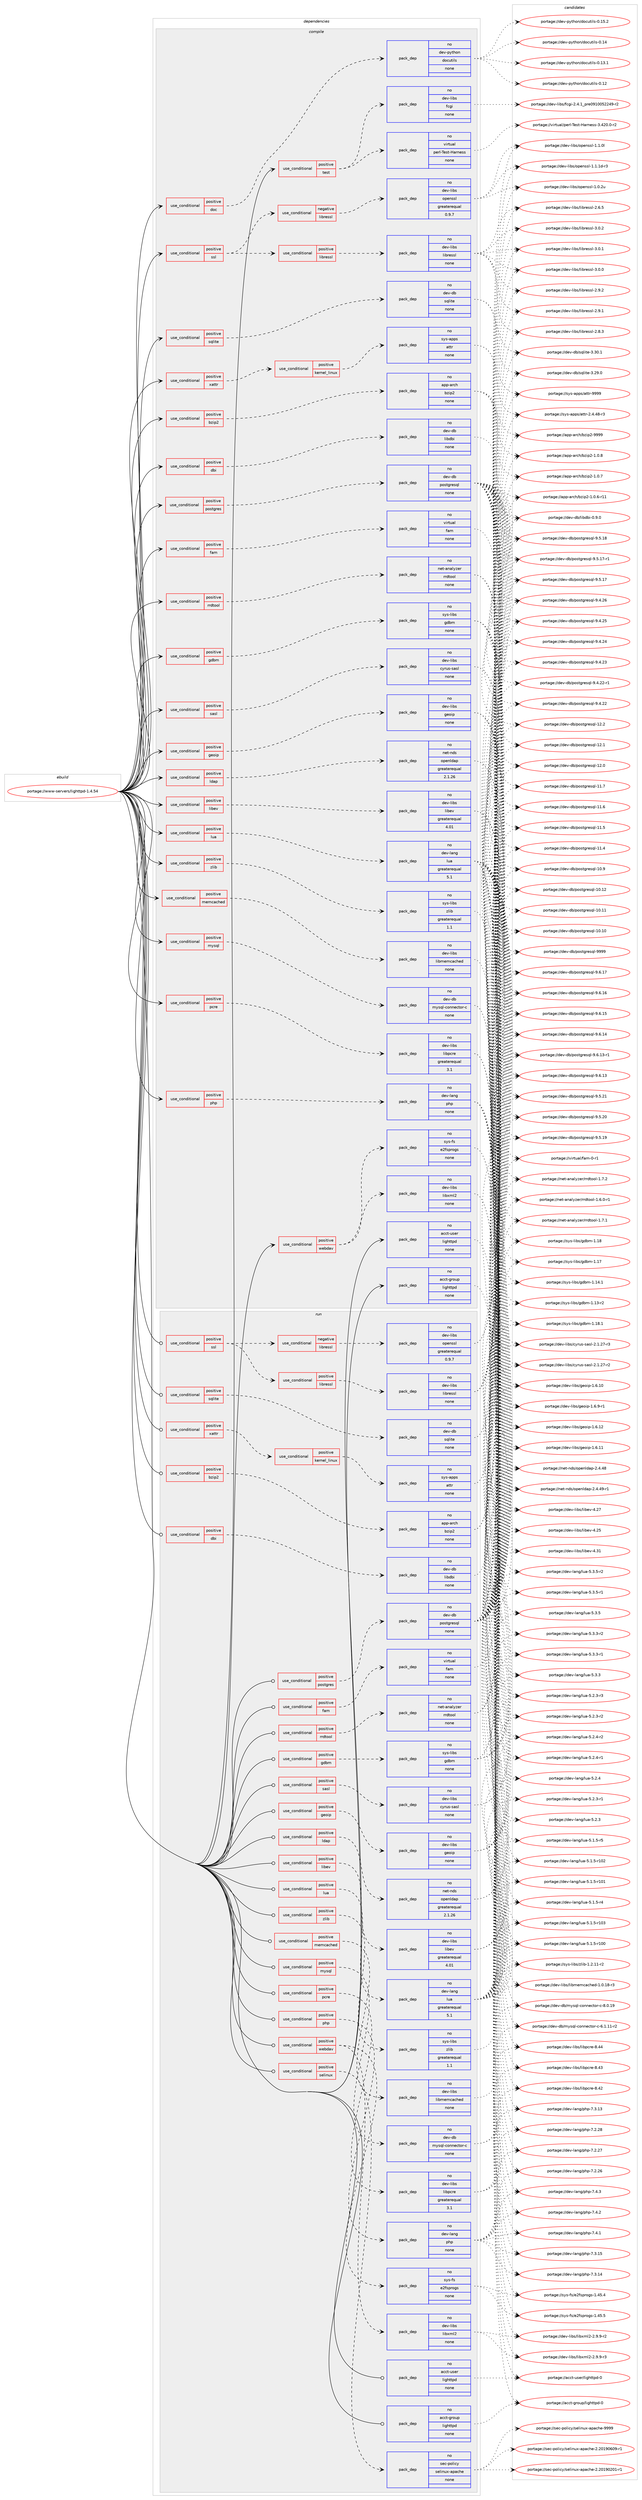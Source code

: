 digraph prolog {

# *************
# Graph options
# *************

newrank=true;
concentrate=true;
compound=true;
graph [rankdir=LR,fontname=Helvetica,fontsize=10,ranksep=1.5];#, ranksep=2.5, nodesep=0.2];
edge  [arrowhead=vee];
node  [fontname=Helvetica,fontsize=10];

# **********
# The ebuild
# **********

subgraph cluster_leftcol {
color=gray;
label=<<i>ebuild</i>>;
id [label="portage://www-servers/lighttpd-1.4.54", color=red, width=4, href="../www-servers/lighttpd-1.4.54.svg"];
}

# ****************
# The dependencies
# ****************

subgraph cluster_midcol {
color=gray;
label=<<i>dependencies</i>>;
subgraph cluster_compile {
fillcolor="#eeeeee";
style=filled;
label=<<i>compile</i>>;
subgraph cond3087 {
dependency20509 [label=<<TABLE BORDER="0" CELLBORDER="1" CELLSPACING="0" CELLPADDING="4"><TR><TD ROWSPAN="3" CELLPADDING="10">use_conditional</TD></TR><TR><TD>positive</TD></TR><TR><TD>bzip2</TD></TR></TABLE>>, shape=none, color=red];
subgraph pack17022 {
dependency20510 [label=<<TABLE BORDER="0" CELLBORDER="1" CELLSPACING="0" CELLPADDING="4" WIDTH="220"><TR><TD ROWSPAN="6" CELLPADDING="30">pack_dep</TD></TR><TR><TD WIDTH="110">no</TD></TR><TR><TD>app-arch</TD></TR><TR><TD>bzip2</TD></TR><TR><TD>none</TD></TR><TR><TD></TD></TR></TABLE>>, shape=none, color=blue];
}
dependency20509:e -> dependency20510:w [weight=20,style="dashed",arrowhead="vee"];
}
id:e -> dependency20509:w [weight=20,style="solid",arrowhead="vee"];
subgraph cond3088 {
dependency20511 [label=<<TABLE BORDER="0" CELLBORDER="1" CELLSPACING="0" CELLPADDING="4"><TR><TD ROWSPAN="3" CELLPADDING="10">use_conditional</TD></TR><TR><TD>positive</TD></TR><TR><TD>dbi</TD></TR></TABLE>>, shape=none, color=red];
subgraph pack17023 {
dependency20512 [label=<<TABLE BORDER="0" CELLBORDER="1" CELLSPACING="0" CELLPADDING="4" WIDTH="220"><TR><TD ROWSPAN="6" CELLPADDING="30">pack_dep</TD></TR><TR><TD WIDTH="110">no</TD></TR><TR><TD>dev-db</TD></TR><TR><TD>libdbi</TD></TR><TR><TD>none</TD></TR><TR><TD></TD></TR></TABLE>>, shape=none, color=blue];
}
dependency20511:e -> dependency20512:w [weight=20,style="dashed",arrowhead="vee"];
}
id:e -> dependency20511:w [weight=20,style="solid",arrowhead="vee"];
subgraph cond3089 {
dependency20513 [label=<<TABLE BORDER="0" CELLBORDER="1" CELLSPACING="0" CELLPADDING="4"><TR><TD ROWSPAN="3" CELLPADDING="10">use_conditional</TD></TR><TR><TD>positive</TD></TR><TR><TD>doc</TD></TR></TABLE>>, shape=none, color=red];
subgraph pack17024 {
dependency20514 [label=<<TABLE BORDER="0" CELLBORDER="1" CELLSPACING="0" CELLPADDING="4" WIDTH="220"><TR><TD ROWSPAN="6" CELLPADDING="30">pack_dep</TD></TR><TR><TD WIDTH="110">no</TD></TR><TR><TD>dev-python</TD></TR><TR><TD>docutils</TD></TR><TR><TD>none</TD></TR><TR><TD></TD></TR></TABLE>>, shape=none, color=blue];
}
dependency20513:e -> dependency20514:w [weight=20,style="dashed",arrowhead="vee"];
}
id:e -> dependency20513:w [weight=20,style="solid",arrowhead="vee"];
subgraph cond3090 {
dependency20515 [label=<<TABLE BORDER="0" CELLBORDER="1" CELLSPACING="0" CELLPADDING="4"><TR><TD ROWSPAN="3" CELLPADDING="10">use_conditional</TD></TR><TR><TD>positive</TD></TR><TR><TD>fam</TD></TR></TABLE>>, shape=none, color=red];
subgraph pack17025 {
dependency20516 [label=<<TABLE BORDER="0" CELLBORDER="1" CELLSPACING="0" CELLPADDING="4" WIDTH="220"><TR><TD ROWSPAN="6" CELLPADDING="30">pack_dep</TD></TR><TR><TD WIDTH="110">no</TD></TR><TR><TD>virtual</TD></TR><TR><TD>fam</TD></TR><TR><TD>none</TD></TR><TR><TD></TD></TR></TABLE>>, shape=none, color=blue];
}
dependency20515:e -> dependency20516:w [weight=20,style="dashed",arrowhead="vee"];
}
id:e -> dependency20515:w [weight=20,style="solid",arrowhead="vee"];
subgraph cond3091 {
dependency20517 [label=<<TABLE BORDER="0" CELLBORDER="1" CELLSPACING="0" CELLPADDING="4"><TR><TD ROWSPAN="3" CELLPADDING="10">use_conditional</TD></TR><TR><TD>positive</TD></TR><TR><TD>gdbm</TD></TR></TABLE>>, shape=none, color=red];
subgraph pack17026 {
dependency20518 [label=<<TABLE BORDER="0" CELLBORDER="1" CELLSPACING="0" CELLPADDING="4" WIDTH="220"><TR><TD ROWSPAN="6" CELLPADDING="30">pack_dep</TD></TR><TR><TD WIDTH="110">no</TD></TR><TR><TD>sys-libs</TD></TR><TR><TD>gdbm</TD></TR><TR><TD>none</TD></TR><TR><TD></TD></TR></TABLE>>, shape=none, color=blue];
}
dependency20517:e -> dependency20518:w [weight=20,style="dashed",arrowhead="vee"];
}
id:e -> dependency20517:w [weight=20,style="solid",arrowhead="vee"];
subgraph cond3092 {
dependency20519 [label=<<TABLE BORDER="0" CELLBORDER="1" CELLSPACING="0" CELLPADDING="4"><TR><TD ROWSPAN="3" CELLPADDING="10">use_conditional</TD></TR><TR><TD>positive</TD></TR><TR><TD>geoip</TD></TR></TABLE>>, shape=none, color=red];
subgraph pack17027 {
dependency20520 [label=<<TABLE BORDER="0" CELLBORDER="1" CELLSPACING="0" CELLPADDING="4" WIDTH="220"><TR><TD ROWSPAN="6" CELLPADDING="30">pack_dep</TD></TR><TR><TD WIDTH="110">no</TD></TR><TR><TD>dev-libs</TD></TR><TR><TD>geoip</TD></TR><TR><TD>none</TD></TR><TR><TD></TD></TR></TABLE>>, shape=none, color=blue];
}
dependency20519:e -> dependency20520:w [weight=20,style="dashed",arrowhead="vee"];
}
id:e -> dependency20519:w [weight=20,style="solid",arrowhead="vee"];
subgraph cond3093 {
dependency20521 [label=<<TABLE BORDER="0" CELLBORDER="1" CELLSPACING="0" CELLPADDING="4"><TR><TD ROWSPAN="3" CELLPADDING="10">use_conditional</TD></TR><TR><TD>positive</TD></TR><TR><TD>ldap</TD></TR></TABLE>>, shape=none, color=red];
subgraph pack17028 {
dependency20522 [label=<<TABLE BORDER="0" CELLBORDER="1" CELLSPACING="0" CELLPADDING="4" WIDTH="220"><TR><TD ROWSPAN="6" CELLPADDING="30">pack_dep</TD></TR><TR><TD WIDTH="110">no</TD></TR><TR><TD>net-nds</TD></TR><TR><TD>openldap</TD></TR><TR><TD>greaterequal</TD></TR><TR><TD>2.1.26</TD></TR></TABLE>>, shape=none, color=blue];
}
dependency20521:e -> dependency20522:w [weight=20,style="dashed",arrowhead="vee"];
}
id:e -> dependency20521:w [weight=20,style="solid",arrowhead="vee"];
subgraph cond3094 {
dependency20523 [label=<<TABLE BORDER="0" CELLBORDER="1" CELLSPACING="0" CELLPADDING="4"><TR><TD ROWSPAN="3" CELLPADDING="10">use_conditional</TD></TR><TR><TD>positive</TD></TR><TR><TD>libev</TD></TR></TABLE>>, shape=none, color=red];
subgraph pack17029 {
dependency20524 [label=<<TABLE BORDER="0" CELLBORDER="1" CELLSPACING="0" CELLPADDING="4" WIDTH="220"><TR><TD ROWSPAN="6" CELLPADDING="30">pack_dep</TD></TR><TR><TD WIDTH="110">no</TD></TR><TR><TD>dev-libs</TD></TR><TR><TD>libev</TD></TR><TR><TD>greaterequal</TD></TR><TR><TD>4.01</TD></TR></TABLE>>, shape=none, color=blue];
}
dependency20523:e -> dependency20524:w [weight=20,style="dashed",arrowhead="vee"];
}
id:e -> dependency20523:w [weight=20,style="solid",arrowhead="vee"];
subgraph cond3095 {
dependency20525 [label=<<TABLE BORDER="0" CELLBORDER="1" CELLSPACING="0" CELLPADDING="4"><TR><TD ROWSPAN="3" CELLPADDING="10">use_conditional</TD></TR><TR><TD>positive</TD></TR><TR><TD>lua</TD></TR></TABLE>>, shape=none, color=red];
subgraph pack17030 {
dependency20526 [label=<<TABLE BORDER="0" CELLBORDER="1" CELLSPACING="0" CELLPADDING="4" WIDTH="220"><TR><TD ROWSPAN="6" CELLPADDING="30">pack_dep</TD></TR><TR><TD WIDTH="110">no</TD></TR><TR><TD>dev-lang</TD></TR><TR><TD>lua</TD></TR><TR><TD>greaterequal</TD></TR><TR><TD>5.1</TD></TR></TABLE>>, shape=none, color=blue];
}
dependency20525:e -> dependency20526:w [weight=20,style="dashed",arrowhead="vee"];
}
id:e -> dependency20525:w [weight=20,style="solid",arrowhead="vee"];
subgraph cond3096 {
dependency20527 [label=<<TABLE BORDER="0" CELLBORDER="1" CELLSPACING="0" CELLPADDING="4"><TR><TD ROWSPAN="3" CELLPADDING="10">use_conditional</TD></TR><TR><TD>positive</TD></TR><TR><TD>memcached</TD></TR></TABLE>>, shape=none, color=red];
subgraph pack17031 {
dependency20528 [label=<<TABLE BORDER="0" CELLBORDER="1" CELLSPACING="0" CELLPADDING="4" WIDTH="220"><TR><TD ROWSPAN="6" CELLPADDING="30">pack_dep</TD></TR><TR><TD WIDTH="110">no</TD></TR><TR><TD>dev-libs</TD></TR><TR><TD>libmemcached</TD></TR><TR><TD>none</TD></TR><TR><TD></TD></TR></TABLE>>, shape=none, color=blue];
}
dependency20527:e -> dependency20528:w [weight=20,style="dashed",arrowhead="vee"];
}
id:e -> dependency20527:w [weight=20,style="solid",arrowhead="vee"];
subgraph cond3097 {
dependency20529 [label=<<TABLE BORDER="0" CELLBORDER="1" CELLSPACING="0" CELLPADDING="4"><TR><TD ROWSPAN="3" CELLPADDING="10">use_conditional</TD></TR><TR><TD>positive</TD></TR><TR><TD>mysql</TD></TR></TABLE>>, shape=none, color=red];
subgraph pack17032 {
dependency20530 [label=<<TABLE BORDER="0" CELLBORDER="1" CELLSPACING="0" CELLPADDING="4" WIDTH="220"><TR><TD ROWSPAN="6" CELLPADDING="30">pack_dep</TD></TR><TR><TD WIDTH="110">no</TD></TR><TR><TD>dev-db</TD></TR><TR><TD>mysql-connector-c</TD></TR><TR><TD>none</TD></TR><TR><TD></TD></TR></TABLE>>, shape=none, color=blue];
}
dependency20529:e -> dependency20530:w [weight=20,style="dashed",arrowhead="vee"];
}
id:e -> dependency20529:w [weight=20,style="solid",arrowhead="vee"];
subgraph cond3098 {
dependency20531 [label=<<TABLE BORDER="0" CELLBORDER="1" CELLSPACING="0" CELLPADDING="4"><TR><TD ROWSPAN="3" CELLPADDING="10">use_conditional</TD></TR><TR><TD>positive</TD></TR><TR><TD>pcre</TD></TR></TABLE>>, shape=none, color=red];
subgraph pack17033 {
dependency20532 [label=<<TABLE BORDER="0" CELLBORDER="1" CELLSPACING="0" CELLPADDING="4" WIDTH="220"><TR><TD ROWSPAN="6" CELLPADDING="30">pack_dep</TD></TR><TR><TD WIDTH="110">no</TD></TR><TR><TD>dev-libs</TD></TR><TR><TD>libpcre</TD></TR><TR><TD>greaterequal</TD></TR><TR><TD>3.1</TD></TR></TABLE>>, shape=none, color=blue];
}
dependency20531:e -> dependency20532:w [weight=20,style="dashed",arrowhead="vee"];
}
id:e -> dependency20531:w [weight=20,style="solid",arrowhead="vee"];
subgraph cond3099 {
dependency20533 [label=<<TABLE BORDER="0" CELLBORDER="1" CELLSPACING="0" CELLPADDING="4"><TR><TD ROWSPAN="3" CELLPADDING="10">use_conditional</TD></TR><TR><TD>positive</TD></TR><TR><TD>php</TD></TR></TABLE>>, shape=none, color=red];
subgraph pack17034 {
dependency20534 [label=<<TABLE BORDER="0" CELLBORDER="1" CELLSPACING="0" CELLPADDING="4" WIDTH="220"><TR><TD ROWSPAN="6" CELLPADDING="30">pack_dep</TD></TR><TR><TD WIDTH="110">no</TD></TR><TR><TD>dev-lang</TD></TR><TR><TD>php</TD></TR><TR><TD>none</TD></TR><TR><TD></TD></TR></TABLE>>, shape=none, color=blue];
}
dependency20533:e -> dependency20534:w [weight=20,style="dashed",arrowhead="vee"];
}
id:e -> dependency20533:w [weight=20,style="solid",arrowhead="vee"];
subgraph cond3100 {
dependency20535 [label=<<TABLE BORDER="0" CELLBORDER="1" CELLSPACING="0" CELLPADDING="4"><TR><TD ROWSPAN="3" CELLPADDING="10">use_conditional</TD></TR><TR><TD>positive</TD></TR><TR><TD>postgres</TD></TR></TABLE>>, shape=none, color=red];
subgraph pack17035 {
dependency20536 [label=<<TABLE BORDER="0" CELLBORDER="1" CELLSPACING="0" CELLPADDING="4" WIDTH="220"><TR><TD ROWSPAN="6" CELLPADDING="30">pack_dep</TD></TR><TR><TD WIDTH="110">no</TD></TR><TR><TD>dev-db</TD></TR><TR><TD>postgresql</TD></TR><TR><TD>none</TD></TR><TR><TD></TD></TR></TABLE>>, shape=none, color=blue];
}
dependency20535:e -> dependency20536:w [weight=20,style="dashed",arrowhead="vee"];
}
id:e -> dependency20535:w [weight=20,style="solid",arrowhead="vee"];
subgraph cond3101 {
dependency20537 [label=<<TABLE BORDER="0" CELLBORDER="1" CELLSPACING="0" CELLPADDING="4"><TR><TD ROWSPAN="3" CELLPADDING="10">use_conditional</TD></TR><TR><TD>positive</TD></TR><TR><TD>rrdtool</TD></TR></TABLE>>, shape=none, color=red];
subgraph pack17036 {
dependency20538 [label=<<TABLE BORDER="0" CELLBORDER="1" CELLSPACING="0" CELLPADDING="4" WIDTH="220"><TR><TD ROWSPAN="6" CELLPADDING="30">pack_dep</TD></TR><TR><TD WIDTH="110">no</TD></TR><TR><TD>net-analyzer</TD></TR><TR><TD>rrdtool</TD></TR><TR><TD>none</TD></TR><TR><TD></TD></TR></TABLE>>, shape=none, color=blue];
}
dependency20537:e -> dependency20538:w [weight=20,style="dashed",arrowhead="vee"];
}
id:e -> dependency20537:w [weight=20,style="solid",arrowhead="vee"];
subgraph cond3102 {
dependency20539 [label=<<TABLE BORDER="0" CELLBORDER="1" CELLSPACING="0" CELLPADDING="4"><TR><TD ROWSPAN="3" CELLPADDING="10">use_conditional</TD></TR><TR><TD>positive</TD></TR><TR><TD>sasl</TD></TR></TABLE>>, shape=none, color=red];
subgraph pack17037 {
dependency20540 [label=<<TABLE BORDER="0" CELLBORDER="1" CELLSPACING="0" CELLPADDING="4" WIDTH="220"><TR><TD ROWSPAN="6" CELLPADDING="30">pack_dep</TD></TR><TR><TD WIDTH="110">no</TD></TR><TR><TD>dev-libs</TD></TR><TR><TD>cyrus-sasl</TD></TR><TR><TD>none</TD></TR><TR><TD></TD></TR></TABLE>>, shape=none, color=blue];
}
dependency20539:e -> dependency20540:w [weight=20,style="dashed",arrowhead="vee"];
}
id:e -> dependency20539:w [weight=20,style="solid",arrowhead="vee"];
subgraph cond3103 {
dependency20541 [label=<<TABLE BORDER="0" CELLBORDER="1" CELLSPACING="0" CELLPADDING="4"><TR><TD ROWSPAN="3" CELLPADDING="10">use_conditional</TD></TR><TR><TD>positive</TD></TR><TR><TD>sqlite</TD></TR></TABLE>>, shape=none, color=red];
subgraph pack17038 {
dependency20542 [label=<<TABLE BORDER="0" CELLBORDER="1" CELLSPACING="0" CELLPADDING="4" WIDTH="220"><TR><TD ROWSPAN="6" CELLPADDING="30">pack_dep</TD></TR><TR><TD WIDTH="110">no</TD></TR><TR><TD>dev-db</TD></TR><TR><TD>sqlite</TD></TR><TR><TD>none</TD></TR><TR><TD></TD></TR></TABLE>>, shape=none, color=blue];
}
dependency20541:e -> dependency20542:w [weight=20,style="dashed",arrowhead="vee"];
}
id:e -> dependency20541:w [weight=20,style="solid",arrowhead="vee"];
subgraph cond3104 {
dependency20543 [label=<<TABLE BORDER="0" CELLBORDER="1" CELLSPACING="0" CELLPADDING="4"><TR><TD ROWSPAN="3" CELLPADDING="10">use_conditional</TD></TR><TR><TD>positive</TD></TR><TR><TD>ssl</TD></TR></TABLE>>, shape=none, color=red];
subgraph cond3105 {
dependency20544 [label=<<TABLE BORDER="0" CELLBORDER="1" CELLSPACING="0" CELLPADDING="4"><TR><TD ROWSPAN="3" CELLPADDING="10">use_conditional</TD></TR><TR><TD>negative</TD></TR><TR><TD>libressl</TD></TR></TABLE>>, shape=none, color=red];
subgraph pack17039 {
dependency20545 [label=<<TABLE BORDER="0" CELLBORDER="1" CELLSPACING="0" CELLPADDING="4" WIDTH="220"><TR><TD ROWSPAN="6" CELLPADDING="30">pack_dep</TD></TR><TR><TD WIDTH="110">no</TD></TR><TR><TD>dev-libs</TD></TR><TR><TD>openssl</TD></TR><TR><TD>greaterequal</TD></TR><TR><TD>0.9.7</TD></TR></TABLE>>, shape=none, color=blue];
}
dependency20544:e -> dependency20545:w [weight=20,style="dashed",arrowhead="vee"];
}
dependency20543:e -> dependency20544:w [weight=20,style="dashed",arrowhead="vee"];
subgraph cond3106 {
dependency20546 [label=<<TABLE BORDER="0" CELLBORDER="1" CELLSPACING="0" CELLPADDING="4"><TR><TD ROWSPAN="3" CELLPADDING="10">use_conditional</TD></TR><TR><TD>positive</TD></TR><TR><TD>libressl</TD></TR></TABLE>>, shape=none, color=red];
subgraph pack17040 {
dependency20547 [label=<<TABLE BORDER="0" CELLBORDER="1" CELLSPACING="0" CELLPADDING="4" WIDTH="220"><TR><TD ROWSPAN="6" CELLPADDING="30">pack_dep</TD></TR><TR><TD WIDTH="110">no</TD></TR><TR><TD>dev-libs</TD></TR><TR><TD>libressl</TD></TR><TR><TD>none</TD></TR><TR><TD></TD></TR></TABLE>>, shape=none, color=blue];
}
dependency20546:e -> dependency20547:w [weight=20,style="dashed",arrowhead="vee"];
}
dependency20543:e -> dependency20546:w [weight=20,style="dashed",arrowhead="vee"];
}
id:e -> dependency20543:w [weight=20,style="solid",arrowhead="vee"];
subgraph cond3107 {
dependency20548 [label=<<TABLE BORDER="0" CELLBORDER="1" CELLSPACING="0" CELLPADDING="4"><TR><TD ROWSPAN="3" CELLPADDING="10">use_conditional</TD></TR><TR><TD>positive</TD></TR><TR><TD>test</TD></TR></TABLE>>, shape=none, color=red];
subgraph pack17041 {
dependency20549 [label=<<TABLE BORDER="0" CELLBORDER="1" CELLSPACING="0" CELLPADDING="4" WIDTH="220"><TR><TD ROWSPAN="6" CELLPADDING="30">pack_dep</TD></TR><TR><TD WIDTH="110">no</TD></TR><TR><TD>virtual</TD></TR><TR><TD>perl-Test-Harness</TD></TR><TR><TD>none</TD></TR><TR><TD></TD></TR></TABLE>>, shape=none, color=blue];
}
dependency20548:e -> dependency20549:w [weight=20,style="dashed",arrowhead="vee"];
subgraph pack17042 {
dependency20550 [label=<<TABLE BORDER="0" CELLBORDER="1" CELLSPACING="0" CELLPADDING="4" WIDTH="220"><TR><TD ROWSPAN="6" CELLPADDING="30">pack_dep</TD></TR><TR><TD WIDTH="110">no</TD></TR><TR><TD>dev-libs</TD></TR><TR><TD>fcgi</TD></TR><TR><TD>none</TD></TR><TR><TD></TD></TR></TABLE>>, shape=none, color=blue];
}
dependency20548:e -> dependency20550:w [weight=20,style="dashed",arrowhead="vee"];
}
id:e -> dependency20548:w [weight=20,style="solid",arrowhead="vee"];
subgraph cond3108 {
dependency20551 [label=<<TABLE BORDER="0" CELLBORDER="1" CELLSPACING="0" CELLPADDING="4"><TR><TD ROWSPAN="3" CELLPADDING="10">use_conditional</TD></TR><TR><TD>positive</TD></TR><TR><TD>webdav</TD></TR></TABLE>>, shape=none, color=red];
subgraph pack17043 {
dependency20552 [label=<<TABLE BORDER="0" CELLBORDER="1" CELLSPACING="0" CELLPADDING="4" WIDTH="220"><TR><TD ROWSPAN="6" CELLPADDING="30">pack_dep</TD></TR><TR><TD WIDTH="110">no</TD></TR><TR><TD>dev-libs</TD></TR><TR><TD>libxml2</TD></TR><TR><TD>none</TD></TR><TR><TD></TD></TR></TABLE>>, shape=none, color=blue];
}
dependency20551:e -> dependency20552:w [weight=20,style="dashed",arrowhead="vee"];
subgraph pack17044 {
dependency20553 [label=<<TABLE BORDER="0" CELLBORDER="1" CELLSPACING="0" CELLPADDING="4" WIDTH="220"><TR><TD ROWSPAN="6" CELLPADDING="30">pack_dep</TD></TR><TR><TD WIDTH="110">no</TD></TR><TR><TD>sys-fs</TD></TR><TR><TD>e2fsprogs</TD></TR><TR><TD>none</TD></TR><TR><TD></TD></TR></TABLE>>, shape=none, color=blue];
}
dependency20551:e -> dependency20553:w [weight=20,style="dashed",arrowhead="vee"];
}
id:e -> dependency20551:w [weight=20,style="solid",arrowhead="vee"];
subgraph cond3109 {
dependency20554 [label=<<TABLE BORDER="0" CELLBORDER="1" CELLSPACING="0" CELLPADDING="4"><TR><TD ROWSPAN="3" CELLPADDING="10">use_conditional</TD></TR><TR><TD>positive</TD></TR><TR><TD>xattr</TD></TR></TABLE>>, shape=none, color=red];
subgraph cond3110 {
dependency20555 [label=<<TABLE BORDER="0" CELLBORDER="1" CELLSPACING="0" CELLPADDING="4"><TR><TD ROWSPAN="3" CELLPADDING="10">use_conditional</TD></TR><TR><TD>positive</TD></TR><TR><TD>kernel_linux</TD></TR></TABLE>>, shape=none, color=red];
subgraph pack17045 {
dependency20556 [label=<<TABLE BORDER="0" CELLBORDER="1" CELLSPACING="0" CELLPADDING="4" WIDTH="220"><TR><TD ROWSPAN="6" CELLPADDING="30">pack_dep</TD></TR><TR><TD WIDTH="110">no</TD></TR><TR><TD>sys-apps</TD></TR><TR><TD>attr</TD></TR><TR><TD>none</TD></TR><TR><TD></TD></TR></TABLE>>, shape=none, color=blue];
}
dependency20555:e -> dependency20556:w [weight=20,style="dashed",arrowhead="vee"];
}
dependency20554:e -> dependency20555:w [weight=20,style="dashed",arrowhead="vee"];
}
id:e -> dependency20554:w [weight=20,style="solid",arrowhead="vee"];
subgraph cond3111 {
dependency20557 [label=<<TABLE BORDER="0" CELLBORDER="1" CELLSPACING="0" CELLPADDING="4"><TR><TD ROWSPAN="3" CELLPADDING="10">use_conditional</TD></TR><TR><TD>positive</TD></TR><TR><TD>zlib</TD></TR></TABLE>>, shape=none, color=red];
subgraph pack17046 {
dependency20558 [label=<<TABLE BORDER="0" CELLBORDER="1" CELLSPACING="0" CELLPADDING="4" WIDTH="220"><TR><TD ROWSPAN="6" CELLPADDING="30">pack_dep</TD></TR><TR><TD WIDTH="110">no</TD></TR><TR><TD>sys-libs</TD></TR><TR><TD>zlib</TD></TR><TR><TD>greaterequal</TD></TR><TR><TD>1.1</TD></TR></TABLE>>, shape=none, color=blue];
}
dependency20557:e -> dependency20558:w [weight=20,style="dashed",arrowhead="vee"];
}
id:e -> dependency20557:w [weight=20,style="solid",arrowhead="vee"];
subgraph pack17047 {
dependency20559 [label=<<TABLE BORDER="0" CELLBORDER="1" CELLSPACING="0" CELLPADDING="4" WIDTH="220"><TR><TD ROWSPAN="6" CELLPADDING="30">pack_dep</TD></TR><TR><TD WIDTH="110">no</TD></TR><TR><TD>acct-group</TD></TR><TR><TD>lighttpd</TD></TR><TR><TD>none</TD></TR><TR><TD></TD></TR></TABLE>>, shape=none, color=blue];
}
id:e -> dependency20559:w [weight=20,style="solid",arrowhead="vee"];
subgraph pack17048 {
dependency20560 [label=<<TABLE BORDER="0" CELLBORDER="1" CELLSPACING="0" CELLPADDING="4" WIDTH="220"><TR><TD ROWSPAN="6" CELLPADDING="30">pack_dep</TD></TR><TR><TD WIDTH="110">no</TD></TR><TR><TD>acct-user</TD></TR><TR><TD>lighttpd</TD></TR><TR><TD>none</TD></TR><TR><TD></TD></TR></TABLE>>, shape=none, color=blue];
}
id:e -> dependency20560:w [weight=20,style="solid",arrowhead="vee"];
}
subgraph cluster_compileandrun {
fillcolor="#eeeeee";
style=filled;
label=<<i>compile and run</i>>;
}
subgraph cluster_run {
fillcolor="#eeeeee";
style=filled;
label=<<i>run</i>>;
subgraph cond3112 {
dependency20561 [label=<<TABLE BORDER="0" CELLBORDER="1" CELLSPACING="0" CELLPADDING="4"><TR><TD ROWSPAN="3" CELLPADDING="10">use_conditional</TD></TR><TR><TD>positive</TD></TR><TR><TD>bzip2</TD></TR></TABLE>>, shape=none, color=red];
subgraph pack17049 {
dependency20562 [label=<<TABLE BORDER="0" CELLBORDER="1" CELLSPACING="0" CELLPADDING="4" WIDTH="220"><TR><TD ROWSPAN="6" CELLPADDING="30">pack_dep</TD></TR><TR><TD WIDTH="110">no</TD></TR><TR><TD>app-arch</TD></TR><TR><TD>bzip2</TD></TR><TR><TD>none</TD></TR><TR><TD></TD></TR></TABLE>>, shape=none, color=blue];
}
dependency20561:e -> dependency20562:w [weight=20,style="dashed",arrowhead="vee"];
}
id:e -> dependency20561:w [weight=20,style="solid",arrowhead="odot"];
subgraph cond3113 {
dependency20563 [label=<<TABLE BORDER="0" CELLBORDER="1" CELLSPACING="0" CELLPADDING="4"><TR><TD ROWSPAN="3" CELLPADDING="10">use_conditional</TD></TR><TR><TD>positive</TD></TR><TR><TD>dbi</TD></TR></TABLE>>, shape=none, color=red];
subgraph pack17050 {
dependency20564 [label=<<TABLE BORDER="0" CELLBORDER="1" CELLSPACING="0" CELLPADDING="4" WIDTH="220"><TR><TD ROWSPAN="6" CELLPADDING="30">pack_dep</TD></TR><TR><TD WIDTH="110">no</TD></TR><TR><TD>dev-db</TD></TR><TR><TD>libdbi</TD></TR><TR><TD>none</TD></TR><TR><TD></TD></TR></TABLE>>, shape=none, color=blue];
}
dependency20563:e -> dependency20564:w [weight=20,style="dashed",arrowhead="vee"];
}
id:e -> dependency20563:w [weight=20,style="solid",arrowhead="odot"];
subgraph cond3114 {
dependency20565 [label=<<TABLE BORDER="0" CELLBORDER="1" CELLSPACING="0" CELLPADDING="4"><TR><TD ROWSPAN="3" CELLPADDING="10">use_conditional</TD></TR><TR><TD>positive</TD></TR><TR><TD>fam</TD></TR></TABLE>>, shape=none, color=red];
subgraph pack17051 {
dependency20566 [label=<<TABLE BORDER="0" CELLBORDER="1" CELLSPACING="0" CELLPADDING="4" WIDTH="220"><TR><TD ROWSPAN="6" CELLPADDING="30">pack_dep</TD></TR><TR><TD WIDTH="110">no</TD></TR><TR><TD>virtual</TD></TR><TR><TD>fam</TD></TR><TR><TD>none</TD></TR><TR><TD></TD></TR></TABLE>>, shape=none, color=blue];
}
dependency20565:e -> dependency20566:w [weight=20,style="dashed",arrowhead="vee"];
}
id:e -> dependency20565:w [weight=20,style="solid",arrowhead="odot"];
subgraph cond3115 {
dependency20567 [label=<<TABLE BORDER="0" CELLBORDER="1" CELLSPACING="0" CELLPADDING="4"><TR><TD ROWSPAN="3" CELLPADDING="10">use_conditional</TD></TR><TR><TD>positive</TD></TR><TR><TD>gdbm</TD></TR></TABLE>>, shape=none, color=red];
subgraph pack17052 {
dependency20568 [label=<<TABLE BORDER="0" CELLBORDER="1" CELLSPACING="0" CELLPADDING="4" WIDTH="220"><TR><TD ROWSPAN="6" CELLPADDING="30">pack_dep</TD></TR><TR><TD WIDTH="110">no</TD></TR><TR><TD>sys-libs</TD></TR><TR><TD>gdbm</TD></TR><TR><TD>none</TD></TR><TR><TD></TD></TR></TABLE>>, shape=none, color=blue];
}
dependency20567:e -> dependency20568:w [weight=20,style="dashed",arrowhead="vee"];
}
id:e -> dependency20567:w [weight=20,style="solid",arrowhead="odot"];
subgraph cond3116 {
dependency20569 [label=<<TABLE BORDER="0" CELLBORDER="1" CELLSPACING="0" CELLPADDING="4"><TR><TD ROWSPAN="3" CELLPADDING="10">use_conditional</TD></TR><TR><TD>positive</TD></TR><TR><TD>geoip</TD></TR></TABLE>>, shape=none, color=red];
subgraph pack17053 {
dependency20570 [label=<<TABLE BORDER="0" CELLBORDER="1" CELLSPACING="0" CELLPADDING="4" WIDTH="220"><TR><TD ROWSPAN="6" CELLPADDING="30">pack_dep</TD></TR><TR><TD WIDTH="110">no</TD></TR><TR><TD>dev-libs</TD></TR><TR><TD>geoip</TD></TR><TR><TD>none</TD></TR><TR><TD></TD></TR></TABLE>>, shape=none, color=blue];
}
dependency20569:e -> dependency20570:w [weight=20,style="dashed",arrowhead="vee"];
}
id:e -> dependency20569:w [weight=20,style="solid",arrowhead="odot"];
subgraph cond3117 {
dependency20571 [label=<<TABLE BORDER="0" CELLBORDER="1" CELLSPACING="0" CELLPADDING="4"><TR><TD ROWSPAN="3" CELLPADDING="10">use_conditional</TD></TR><TR><TD>positive</TD></TR><TR><TD>ldap</TD></TR></TABLE>>, shape=none, color=red];
subgraph pack17054 {
dependency20572 [label=<<TABLE BORDER="0" CELLBORDER="1" CELLSPACING="0" CELLPADDING="4" WIDTH="220"><TR><TD ROWSPAN="6" CELLPADDING="30">pack_dep</TD></TR><TR><TD WIDTH="110">no</TD></TR><TR><TD>net-nds</TD></TR><TR><TD>openldap</TD></TR><TR><TD>greaterequal</TD></TR><TR><TD>2.1.26</TD></TR></TABLE>>, shape=none, color=blue];
}
dependency20571:e -> dependency20572:w [weight=20,style="dashed",arrowhead="vee"];
}
id:e -> dependency20571:w [weight=20,style="solid",arrowhead="odot"];
subgraph cond3118 {
dependency20573 [label=<<TABLE BORDER="0" CELLBORDER="1" CELLSPACING="0" CELLPADDING="4"><TR><TD ROWSPAN="3" CELLPADDING="10">use_conditional</TD></TR><TR><TD>positive</TD></TR><TR><TD>libev</TD></TR></TABLE>>, shape=none, color=red];
subgraph pack17055 {
dependency20574 [label=<<TABLE BORDER="0" CELLBORDER="1" CELLSPACING="0" CELLPADDING="4" WIDTH="220"><TR><TD ROWSPAN="6" CELLPADDING="30">pack_dep</TD></TR><TR><TD WIDTH="110">no</TD></TR><TR><TD>dev-libs</TD></TR><TR><TD>libev</TD></TR><TR><TD>greaterequal</TD></TR><TR><TD>4.01</TD></TR></TABLE>>, shape=none, color=blue];
}
dependency20573:e -> dependency20574:w [weight=20,style="dashed",arrowhead="vee"];
}
id:e -> dependency20573:w [weight=20,style="solid",arrowhead="odot"];
subgraph cond3119 {
dependency20575 [label=<<TABLE BORDER="0" CELLBORDER="1" CELLSPACING="0" CELLPADDING="4"><TR><TD ROWSPAN="3" CELLPADDING="10">use_conditional</TD></TR><TR><TD>positive</TD></TR><TR><TD>lua</TD></TR></TABLE>>, shape=none, color=red];
subgraph pack17056 {
dependency20576 [label=<<TABLE BORDER="0" CELLBORDER="1" CELLSPACING="0" CELLPADDING="4" WIDTH="220"><TR><TD ROWSPAN="6" CELLPADDING="30">pack_dep</TD></TR><TR><TD WIDTH="110">no</TD></TR><TR><TD>dev-lang</TD></TR><TR><TD>lua</TD></TR><TR><TD>greaterequal</TD></TR><TR><TD>5.1</TD></TR></TABLE>>, shape=none, color=blue];
}
dependency20575:e -> dependency20576:w [weight=20,style="dashed",arrowhead="vee"];
}
id:e -> dependency20575:w [weight=20,style="solid",arrowhead="odot"];
subgraph cond3120 {
dependency20577 [label=<<TABLE BORDER="0" CELLBORDER="1" CELLSPACING="0" CELLPADDING="4"><TR><TD ROWSPAN="3" CELLPADDING="10">use_conditional</TD></TR><TR><TD>positive</TD></TR><TR><TD>memcached</TD></TR></TABLE>>, shape=none, color=red];
subgraph pack17057 {
dependency20578 [label=<<TABLE BORDER="0" CELLBORDER="1" CELLSPACING="0" CELLPADDING="4" WIDTH="220"><TR><TD ROWSPAN="6" CELLPADDING="30">pack_dep</TD></TR><TR><TD WIDTH="110">no</TD></TR><TR><TD>dev-libs</TD></TR><TR><TD>libmemcached</TD></TR><TR><TD>none</TD></TR><TR><TD></TD></TR></TABLE>>, shape=none, color=blue];
}
dependency20577:e -> dependency20578:w [weight=20,style="dashed",arrowhead="vee"];
}
id:e -> dependency20577:w [weight=20,style="solid",arrowhead="odot"];
subgraph cond3121 {
dependency20579 [label=<<TABLE BORDER="0" CELLBORDER="1" CELLSPACING="0" CELLPADDING="4"><TR><TD ROWSPAN="3" CELLPADDING="10">use_conditional</TD></TR><TR><TD>positive</TD></TR><TR><TD>mysql</TD></TR></TABLE>>, shape=none, color=red];
subgraph pack17058 {
dependency20580 [label=<<TABLE BORDER="0" CELLBORDER="1" CELLSPACING="0" CELLPADDING="4" WIDTH="220"><TR><TD ROWSPAN="6" CELLPADDING="30">pack_dep</TD></TR><TR><TD WIDTH="110">no</TD></TR><TR><TD>dev-db</TD></TR><TR><TD>mysql-connector-c</TD></TR><TR><TD>none</TD></TR><TR><TD></TD></TR></TABLE>>, shape=none, color=blue];
}
dependency20579:e -> dependency20580:w [weight=20,style="dashed",arrowhead="vee"];
}
id:e -> dependency20579:w [weight=20,style="solid",arrowhead="odot"];
subgraph cond3122 {
dependency20581 [label=<<TABLE BORDER="0" CELLBORDER="1" CELLSPACING="0" CELLPADDING="4"><TR><TD ROWSPAN="3" CELLPADDING="10">use_conditional</TD></TR><TR><TD>positive</TD></TR><TR><TD>pcre</TD></TR></TABLE>>, shape=none, color=red];
subgraph pack17059 {
dependency20582 [label=<<TABLE BORDER="0" CELLBORDER="1" CELLSPACING="0" CELLPADDING="4" WIDTH="220"><TR><TD ROWSPAN="6" CELLPADDING="30">pack_dep</TD></TR><TR><TD WIDTH="110">no</TD></TR><TR><TD>dev-libs</TD></TR><TR><TD>libpcre</TD></TR><TR><TD>greaterequal</TD></TR><TR><TD>3.1</TD></TR></TABLE>>, shape=none, color=blue];
}
dependency20581:e -> dependency20582:w [weight=20,style="dashed",arrowhead="vee"];
}
id:e -> dependency20581:w [weight=20,style="solid",arrowhead="odot"];
subgraph cond3123 {
dependency20583 [label=<<TABLE BORDER="0" CELLBORDER="1" CELLSPACING="0" CELLPADDING="4"><TR><TD ROWSPAN="3" CELLPADDING="10">use_conditional</TD></TR><TR><TD>positive</TD></TR><TR><TD>php</TD></TR></TABLE>>, shape=none, color=red];
subgraph pack17060 {
dependency20584 [label=<<TABLE BORDER="0" CELLBORDER="1" CELLSPACING="0" CELLPADDING="4" WIDTH="220"><TR><TD ROWSPAN="6" CELLPADDING="30">pack_dep</TD></TR><TR><TD WIDTH="110">no</TD></TR><TR><TD>dev-lang</TD></TR><TR><TD>php</TD></TR><TR><TD>none</TD></TR><TR><TD></TD></TR></TABLE>>, shape=none, color=blue];
}
dependency20583:e -> dependency20584:w [weight=20,style="dashed",arrowhead="vee"];
}
id:e -> dependency20583:w [weight=20,style="solid",arrowhead="odot"];
subgraph cond3124 {
dependency20585 [label=<<TABLE BORDER="0" CELLBORDER="1" CELLSPACING="0" CELLPADDING="4"><TR><TD ROWSPAN="3" CELLPADDING="10">use_conditional</TD></TR><TR><TD>positive</TD></TR><TR><TD>postgres</TD></TR></TABLE>>, shape=none, color=red];
subgraph pack17061 {
dependency20586 [label=<<TABLE BORDER="0" CELLBORDER="1" CELLSPACING="0" CELLPADDING="4" WIDTH="220"><TR><TD ROWSPAN="6" CELLPADDING="30">pack_dep</TD></TR><TR><TD WIDTH="110">no</TD></TR><TR><TD>dev-db</TD></TR><TR><TD>postgresql</TD></TR><TR><TD>none</TD></TR><TR><TD></TD></TR></TABLE>>, shape=none, color=blue];
}
dependency20585:e -> dependency20586:w [weight=20,style="dashed",arrowhead="vee"];
}
id:e -> dependency20585:w [weight=20,style="solid",arrowhead="odot"];
subgraph cond3125 {
dependency20587 [label=<<TABLE BORDER="0" CELLBORDER="1" CELLSPACING="0" CELLPADDING="4"><TR><TD ROWSPAN="3" CELLPADDING="10">use_conditional</TD></TR><TR><TD>positive</TD></TR><TR><TD>rrdtool</TD></TR></TABLE>>, shape=none, color=red];
subgraph pack17062 {
dependency20588 [label=<<TABLE BORDER="0" CELLBORDER="1" CELLSPACING="0" CELLPADDING="4" WIDTH="220"><TR><TD ROWSPAN="6" CELLPADDING="30">pack_dep</TD></TR><TR><TD WIDTH="110">no</TD></TR><TR><TD>net-analyzer</TD></TR><TR><TD>rrdtool</TD></TR><TR><TD>none</TD></TR><TR><TD></TD></TR></TABLE>>, shape=none, color=blue];
}
dependency20587:e -> dependency20588:w [weight=20,style="dashed",arrowhead="vee"];
}
id:e -> dependency20587:w [weight=20,style="solid",arrowhead="odot"];
subgraph cond3126 {
dependency20589 [label=<<TABLE BORDER="0" CELLBORDER="1" CELLSPACING="0" CELLPADDING="4"><TR><TD ROWSPAN="3" CELLPADDING="10">use_conditional</TD></TR><TR><TD>positive</TD></TR><TR><TD>sasl</TD></TR></TABLE>>, shape=none, color=red];
subgraph pack17063 {
dependency20590 [label=<<TABLE BORDER="0" CELLBORDER="1" CELLSPACING="0" CELLPADDING="4" WIDTH="220"><TR><TD ROWSPAN="6" CELLPADDING="30">pack_dep</TD></TR><TR><TD WIDTH="110">no</TD></TR><TR><TD>dev-libs</TD></TR><TR><TD>cyrus-sasl</TD></TR><TR><TD>none</TD></TR><TR><TD></TD></TR></TABLE>>, shape=none, color=blue];
}
dependency20589:e -> dependency20590:w [weight=20,style="dashed",arrowhead="vee"];
}
id:e -> dependency20589:w [weight=20,style="solid",arrowhead="odot"];
subgraph cond3127 {
dependency20591 [label=<<TABLE BORDER="0" CELLBORDER="1" CELLSPACING="0" CELLPADDING="4"><TR><TD ROWSPAN="3" CELLPADDING="10">use_conditional</TD></TR><TR><TD>positive</TD></TR><TR><TD>selinux</TD></TR></TABLE>>, shape=none, color=red];
subgraph pack17064 {
dependency20592 [label=<<TABLE BORDER="0" CELLBORDER="1" CELLSPACING="0" CELLPADDING="4" WIDTH="220"><TR><TD ROWSPAN="6" CELLPADDING="30">pack_dep</TD></TR><TR><TD WIDTH="110">no</TD></TR><TR><TD>sec-policy</TD></TR><TR><TD>selinux-apache</TD></TR><TR><TD>none</TD></TR><TR><TD></TD></TR></TABLE>>, shape=none, color=blue];
}
dependency20591:e -> dependency20592:w [weight=20,style="dashed",arrowhead="vee"];
}
id:e -> dependency20591:w [weight=20,style="solid",arrowhead="odot"];
subgraph cond3128 {
dependency20593 [label=<<TABLE BORDER="0" CELLBORDER="1" CELLSPACING="0" CELLPADDING="4"><TR><TD ROWSPAN="3" CELLPADDING="10">use_conditional</TD></TR><TR><TD>positive</TD></TR><TR><TD>sqlite</TD></TR></TABLE>>, shape=none, color=red];
subgraph pack17065 {
dependency20594 [label=<<TABLE BORDER="0" CELLBORDER="1" CELLSPACING="0" CELLPADDING="4" WIDTH="220"><TR><TD ROWSPAN="6" CELLPADDING="30">pack_dep</TD></TR><TR><TD WIDTH="110">no</TD></TR><TR><TD>dev-db</TD></TR><TR><TD>sqlite</TD></TR><TR><TD>none</TD></TR><TR><TD></TD></TR></TABLE>>, shape=none, color=blue];
}
dependency20593:e -> dependency20594:w [weight=20,style="dashed",arrowhead="vee"];
}
id:e -> dependency20593:w [weight=20,style="solid",arrowhead="odot"];
subgraph cond3129 {
dependency20595 [label=<<TABLE BORDER="0" CELLBORDER="1" CELLSPACING="0" CELLPADDING="4"><TR><TD ROWSPAN="3" CELLPADDING="10">use_conditional</TD></TR><TR><TD>positive</TD></TR><TR><TD>ssl</TD></TR></TABLE>>, shape=none, color=red];
subgraph cond3130 {
dependency20596 [label=<<TABLE BORDER="0" CELLBORDER="1" CELLSPACING="0" CELLPADDING="4"><TR><TD ROWSPAN="3" CELLPADDING="10">use_conditional</TD></TR><TR><TD>negative</TD></TR><TR><TD>libressl</TD></TR></TABLE>>, shape=none, color=red];
subgraph pack17066 {
dependency20597 [label=<<TABLE BORDER="0" CELLBORDER="1" CELLSPACING="0" CELLPADDING="4" WIDTH="220"><TR><TD ROWSPAN="6" CELLPADDING="30">pack_dep</TD></TR><TR><TD WIDTH="110">no</TD></TR><TR><TD>dev-libs</TD></TR><TR><TD>openssl</TD></TR><TR><TD>greaterequal</TD></TR><TR><TD>0.9.7</TD></TR></TABLE>>, shape=none, color=blue];
}
dependency20596:e -> dependency20597:w [weight=20,style="dashed",arrowhead="vee"];
}
dependency20595:e -> dependency20596:w [weight=20,style="dashed",arrowhead="vee"];
subgraph cond3131 {
dependency20598 [label=<<TABLE BORDER="0" CELLBORDER="1" CELLSPACING="0" CELLPADDING="4"><TR><TD ROWSPAN="3" CELLPADDING="10">use_conditional</TD></TR><TR><TD>positive</TD></TR><TR><TD>libressl</TD></TR></TABLE>>, shape=none, color=red];
subgraph pack17067 {
dependency20599 [label=<<TABLE BORDER="0" CELLBORDER="1" CELLSPACING="0" CELLPADDING="4" WIDTH="220"><TR><TD ROWSPAN="6" CELLPADDING="30">pack_dep</TD></TR><TR><TD WIDTH="110">no</TD></TR><TR><TD>dev-libs</TD></TR><TR><TD>libressl</TD></TR><TR><TD>none</TD></TR><TR><TD></TD></TR></TABLE>>, shape=none, color=blue];
}
dependency20598:e -> dependency20599:w [weight=20,style="dashed",arrowhead="vee"];
}
dependency20595:e -> dependency20598:w [weight=20,style="dashed",arrowhead="vee"];
}
id:e -> dependency20595:w [weight=20,style="solid",arrowhead="odot"];
subgraph cond3132 {
dependency20600 [label=<<TABLE BORDER="0" CELLBORDER="1" CELLSPACING="0" CELLPADDING="4"><TR><TD ROWSPAN="3" CELLPADDING="10">use_conditional</TD></TR><TR><TD>positive</TD></TR><TR><TD>webdav</TD></TR></TABLE>>, shape=none, color=red];
subgraph pack17068 {
dependency20601 [label=<<TABLE BORDER="0" CELLBORDER="1" CELLSPACING="0" CELLPADDING="4" WIDTH="220"><TR><TD ROWSPAN="6" CELLPADDING="30">pack_dep</TD></TR><TR><TD WIDTH="110">no</TD></TR><TR><TD>dev-libs</TD></TR><TR><TD>libxml2</TD></TR><TR><TD>none</TD></TR><TR><TD></TD></TR></TABLE>>, shape=none, color=blue];
}
dependency20600:e -> dependency20601:w [weight=20,style="dashed",arrowhead="vee"];
subgraph pack17069 {
dependency20602 [label=<<TABLE BORDER="0" CELLBORDER="1" CELLSPACING="0" CELLPADDING="4" WIDTH="220"><TR><TD ROWSPAN="6" CELLPADDING="30">pack_dep</TD></TR><TR><TD WIDTH="110">no</TD></TR><TR><TD>sys-fs</TD></TR><TR><TD>e2fsprogs</TD></TR><TR><TD>none</TD></TR><TR><TD></TD></TR></TABLE>>, shape=none, color=blue];
}
dependency20600:e -> dependency20602:w [weight=20,style="dashed",arrowhead="vee"];
}
id:e -> dependency20600:w [weight=20,style="solid",arrowhead="odot"];
subgraph cond3133 {
dependency20603 [label=<<TABLE BORDER="0" CELLBORDER="1" CELLSPACING="0" CELLPADDING="4"><TR><TD ROWSPAN="3" CELLPADDING="10">use_conditional</TD></TR><TR><TD>positive</TD></TR><TR><TD>xattr</TD></TR></TABLE>>, shape=none, color=red];
subgraph cond3134 {
dependency20604 [label=<<TABLE BORDER="0" CELLBORDER="1" CELLSPACING="0" CELLPADDING="4"><TR><TD ROWSPAN="3" CELLPADDING="10">use_conditional</TD></TR><TR><TD>positive</TD></TR><TR><TD>kernel_linux</TD></TR></TABLE>>, shape=none, color=red];
subgraph pack17070 {
dependency20605 [label=<<TABLE BORDER="0" CELLBORDER="1" CELLSPACING="0" CELLPADDING="4" WIDTH="220"><TR><TD ROWSPAN="6" CELLPADDING="30">pack_dep</TD></TR><TR><TD WIDTH="110">no</TD></TR><TR><TD>sys-apps</TD></TR><TR><TD>attr</TD></TR><TR><TD>none</TD></TR><TR><TD></TD></TR></TABLE>>, shape=none, color=blue];
}
dependency20604:e -> dependency20605:w [weight=20,style="dashed",arrowhead="vee"];
}
dependency20603:e -> dependency20604:w [weight=20,style="dashed",arrowhead="vee"];
}
id:e -> dependency20603:w [weight=20,style="solid",arrowhead="odot"];
subgraph cond3135 {
dependency20606 [label=<<TABLE BORDER="0" CELLBORDER="1" CELLSPACING="0" CELLPADDING="4"><TR><TD ROWSPAN="3" CELLPADDING="10">use_conditional</TD></TR><TR><TD>positive</TD></TR><TR><TD>zlib</TD></TR></TABLE>>, shape=none, color=red];
subgraph pack17071 {
dependency20607 [label=<<TABLE BORDER="0" CELLBORDER="1" CELLSPACING="0" CELLPADDING="4" WIDTH="220"><TR><TD ROWSPAN="6" CELLPADDING="30">pack_dep</TD></TR><TR><TD WIDTH="110">no</TD></TR><TR><TD>sys-libs</TD></TR><TR><TD>zlib</TD></TR><TR><TD>greaterequal</TD></TR><TR><TD>1.1</TD></TR></TABLE>>, shape=none, color=blue];
}
dependency20606:e -> dependency20607:w [weight=20,style="dashed",arrowhead="vee"];
}
id:e -> dependency20606:w [weight=20,style="solid",arrowhead="odot"];
subgraph pack17072 {
dependency20608 [label=<<TABLE BORDER="0" CELLBORDER="1" CELLSPACING="0" CELLPADDING="4" WIDTH="220"><TR><TD ROWSPAN="6" CELLPADDING="30">pack_dep</TD></TR><TR><TD WIDTH="110">no</TD></TR><TR><TD>acct-group</TD></TR><TR><TD>lighttpd</TD></TR><TR><TD>none</TD></TR><TR><TD></TD></TR></TABLE>>, shape=none, color=blue];
}
id:e -> dependency20608:w [weight=20,style="solid",arrowhead="odot"];
subgraph pack17073 {
dependency20609 [label=<<TABLE BORDER="0" CELLBORDER="1" CELLSPACING="0" CELLPADDING="4" WIDTH="220"><TR><TD ROWSPAN="6" CELLPADDING="30">pack_dep</TD></TR><TR><TD WIDTH="110">no</TD></TR><TR><TD>acct-user</TD></TR><TR><TD>lighttpd</TD></TR><TR><TD>none</TD></TR><TR><TD></TD></TR></TABLE>>, shape=none, color=blue];
}
id:e -> dependency20609:w [weight=20,style="solid",arrowhead="odot"];
}
}

# **************
# The candidates
# **************

subgraph cluster_choices {
rank=same;
color=gray;
label=<<i>candidates</i>>;

subgraph choice17022 {
color=black;
nodesep=1;
choice971121124597114991044798122105112504557575757 [label="portage://app-arch/bzip2-9999", color=red, width=4,href="../app-arch/bzip2-9999.svg"];
choice97112112459711499104479812210511250454946484656 [label="portage://app-arch/bzip2-1.0.8", color=red, width=4,href="../app-arch/bzip2-1.0.8.svg"];
choice97112112459711499104479812210511250454946484655 [label="portage://app-arch/bzip2-1.0.7", color=red, width=4,href="../app-arch/bzip2-1.0.7.svg"];
choice97112112459711499104479812210511250454946484654451144949 [label="portage://app-arch/bzip2-1.0.6-r11", color=red, width=4,href="../app-arch/bzip2-1.0.6-r11.svg"];
dependency20510:e -> choice971121124597114991044798122105112504557575757:w [style=dotted,weight="100"];
dependency20510:e -> choice97112112459711499104479812210511250454946484656:w [style=dotted,weight="100"];
dependency20510:e -> choice97112112459711499104479812210511250454946484655:w [style=dotted,weight="100"];
dependency20510:e -> choice97112112459711499104479812210511250454946484654451144949:w [style=dotted,weight="100"];
}
subgraph choice17023 {
color=black;
nodesep=1;
choice1001011184510098471081059810098105454846574648 [label="portage://dev-db/libdbi-0.9.0", color=red, width=4,href="../dev-db/libdbi-0.9.0.svg"];
dependency20512:e -> choice1001011184510098471081059810098105454846574648:w [style=dotted,weight="100"];
}
subgraph choice17024 {
color=black;
nodesep=1;
choice10010111845112121116104111110471001119911711610510811545484649534650 [label="portage://dev-python/docutils-0.15.2", color=red, width=4,href="../dev-python/docutils-0.15.2.svg"];
choice1001011184511212111610411111047100111991171161051081154548464952 [label="portage://dev-python/docutils-0.14", color=red, width=4,href="../dev-python/docutils-0.14.svg"];
choice10010111845112121116104111110471001119911711610510811545484649514649 [label="portage://dev-python/docutils-0.13.1", color=red, width=4,href="../dev-python/docutils-0.13.1.svg"];
choice1001011184511212111610411111047100111991171161051081154548464950 [label="portage://dev-python/docutils-0.12", color=red, width=4,href="../dev-python/docutils-0.12.svg"];
dependency20514:e -> choice10010111845112121116104111110471001119911711610510811545484649534650:w [style=dotted,weight="100"];
dependency20514:e -> choice1001011184511212111610411111047100111991171161051081154548464952:w [style=dotted,weight="100"];
dependency20514:e -> choice10010111845112121116104111110471001119911711610510811545484649514649:w [style=dotted,weight="100"];
dependency20514:e -> choice1001011184511212111610411111047100111991171161051081154548464950:w [style=dotted,weight="100"];
}
subgraph choice17025 {
color=black;
nodesep=1;
choice11810511411611797108471029710945484511449 [label="portage://virtual/fam-0-r1", color=red, width=4,href="../virtual/fam-0-r1.svg"];
dependency20516:e -> choice11810511411611797108471029710945484511449:w [style=dotted,weight="100"];
}
subgraph choice17026 {
color=black;
nodesep=1;
choice1151211154510810598115471031009810945494649564649 [label="portage://sys-libs/gdbm-1.18.1", color=red, width=4,href="../sys-libs/gdbm-1.18.1.svg"];
choice115121115451081059811547103100981094549464956 [label="portage://sys-libs/gdbm-1.18", color=red, width=4,href="../sys-libs/gdbm-1.18.svg"];
choice115121115451081059811547103100981094549464955 [label="portage://sys-libs/gdbm-1.17", color=red, width=4,href="../sys-libs/gdbm-1.17.svg"];
choice1151211154510810598115471031009810945494649524649 [label="portage://sys-libs/gdbm-1.14.1", color=red, width=4,href="../sys-libs/gdbm-1.14.1.svg"];
choice1151211154510810598115471031009810945494649514511450 [label="portage://sys-libs/gdbm-1.13-r2", color=red, width=4,href="../sys-libs/gdbm-1.13-r2.svg"];
dependency20518:e -> choice1151211154510810598115471031009810945494649564649:w [style=dotted,weight="100"];
dependency20518:e -> choice115121115451081059811547103100981094549464956:w [style=dotted,weight="100"];
dependency20518:e -> choice115121115451081059811547103100981094549464955:w [style=dotted,weight="100"];
dependency20518:e -> choice1151211154510810598115471031009810945494649524649:w [style=dotted,weight="100"];
dependency20518:e -> choice1151211154510810598115471031009810945494649514511450:w [style=dotted,weight="100"];
}
subgraph choice17027 {
color=black;
nodesep=1;
choice1001011184510810598115471031011111051124549465446574511449 [label="portage://dev-libs/geoip-1.6.9-r1", color=red, width=4,href="../dev-libs/geoip-1.6.9-r1.svg"];
choice10010111845108105981154710310111110511245494654464950 [label="portage://dev-libs/geoip-1.6.12", color=red, width=4,href="../dev-libs/geoip-1.6.12.svg"];
choice10010111845108105981154710310111110511245494654464949 [label="portage://dev-libs/geoip-1.6.11", color=red, width=4,href="../dev-libs/geoip-1.6.11.svg"];
choice10010111845108105981154710310111110511245494654464948 [label="portage://dev-libs/geoip-1.6.10", color=red, width=4,href="../dev-libs/geoip-1.6.10.svg"];
dependency20520:e -> choice1001011184510810598115471031011111051124549465446574511449:w [style=dotted,weight="100"];
dependency20520:e -> choice10010111845108105981154710310111110511245494654464950:w [style=dotted,weight="100"];
dependency20520:e -> choice10010111845108105981154710310111110511245494654464949:w [style=dotted,weight="100"];
dependency20520:e -> choice10010111845108105981154710310111110511245494654464948:w [style=dotted,weight="100"];
}
subgraph choice17028 {
color=black;
nodesep=1;
choice110101116451101001154711111210111010810097112455046524652574511449 [label="portage://net-nds/openldap-2.4.49-r1", color=red, width=4,href="../net-nds/openldap-2.4.49-r1.svg"];
choice11010111645110100115471111121011101081009711245504652465256 [label="portage://net-nds/openldap-2.4.48", color=red, width=4,href="../net-nds/openldap-2.4.48.svg"];
dependency20522:e -> choice110101116451101001154711111210111010810097112455046524652574511449:w [style=dotted,weight="100"];
dependency20522:e -> choice11010111645110100115471111121011101081009711245504652465256:w [style=dotted,weight="100"];
}
subgraph choice17029 {
color=black;
nodesep=1;
choice100101118451081059811547108105981011184552465149 [label="portage://dev-libs/libev-4.31", color=red, width=4,href="../dev-libs/libev-4.31.svg"];
choice100101118451081059811547108105981011184552465055 [label="portage://dev-libs/libev-4.27", color=red, width=4,href="../dev-libs/libev-4.27.svg"];
choice100101118451081059811547108105981011184552465053 [label="portage://dev-libs/libev-4.25", color=red, width=4,href="../dev-libs/libev-4.25.svg"];
dependency20524:e -> choice100101118451081059811547108105981011184552465149:w [style=dotted,weight="100"];
dependency20524:e -> choice100101118451081059811547108105981011184552465055:w [style=dotted,weight="100"];
dependency20524:e -> choice100101118451081059811547108105981011184552465053:w [style=dotted,weight="100"];
}
subgraph choice17030 {
color=black;
nodesep=1;
choice100101118451089711010347108117974553465146534511450 [label="portage://dev-lang/lua-5.3.5-r2", color=red, width=4,href="../dev-lang/lua-5.3.5-r2.svg"];
choice100101118451089711010347108117974553465146534511449 [label="portage://dev-lang/lua-5.3.5-r1", color=red, width=4,href="../dev-lang/lua-5.3.5-r1.svg"];
choice10010111845108971101034710811797455346514653 [label="portage://dev-lang/lua-5.3.5", color=red, width=4,href="../dev-lang/lua-5.3.5.svg"];
choice100101118451089711010347108117974553465146514511450 [label="portage://dev-lang/lua-5.3.3-r2", color=red, width=4,href="../dev-lang/lua-5.3.3-r2.svg"];
choice100101118451089711010347108117974553465146514511449 [label="portage://dev-lang/lua-5.3.3-r1", color=red, width=4,href="../dev-lang/lua-5.3.3-r1.svg"];
choice10010111845108971101034710811797455346514651 [label="portage://dev-lang/lua-5.3.3", color=red, width=4,href="../dev-lang/lua-5.3.3.svg"];
choice100101118451089711010347108117974553465046524511450 [label="portage://dev-lang/lua-5.2.4-r2", color=red, width=4,href="../dev-lang/lua-5.2.4-r2.svg"];
choice100101118451089711010347108117974553465046524511449 [label="portage://dev-lang/lua-5.2.4-r1", color=red, width=4,href="../dev-lang/lua-5.2.4-r1.svg"];
choice10010111845108971101034710811797455346504652 [label="portage://dev-lang/lua-5.2.4", color=red, width=4,href="../dev-lang/lua-5.2.4.svg"];
choice100101118451089711010347108117974553465046514511451 [label="portage://dev-lang/lua-5.2.3-r3", color=red, width=4,href="../dev-lang/lua-5.2.3-r3.svg"];
choice100101118451089711010347108117974553465046514511450 [label="portage://dev-lang/lua-5.2.3-r2", color=red, width=4,href="../dev-lang/lua-5.2.3-r2.svg"];
choice100101118451089711010347108117974553465046514511449 [label="portage://dev-lang/lua-5.2.3-r1", color=red, width=4,href="../dev-lang/lua-5.2.3-r1.svg"];
choice10010111845108971101034710811797455346504651 [label="portage://dev-lang/lua-5.2.3", color=red, width=4,href="../dev-lang/lua-5.2.3.svg"];
choice100101118451089711010347108117974553464946534511453 [label="portage://dev-lang/lua-5.1.5-r5", color=red, width=4,href="../dev-lang/lua-5.1.5-r5.svg"];
choice100101118451089711010347108117974553464946534511452 [label="portage://dev-lang/lua-5.1.5-r4", color=red, width=4,href="../dev-lang/lua-5.1.5-r4.svg"];
choice1001011184510897110103471081179745534649465345114494851 [label="portage://dev-lang/lua-5.1.5-r103", color=red, width=4,href="../dev-lang/lua-5.1.5-r103.svg"];
choice1001011184510897110103471081179745534649465345114494850 [label="portage://dev-lang/lua-5.1.5-r102", color=red, width=4,href="../dev-lang/lua-5.1.5-r102.svg"];
choice1001011184510897110103471081179745534649465345114494849 [label="portage://dev-lang/lua-5.1.5-r101", color=red, width=4,href="../dev-lang/lua-5.1.5-r101.svg"];
choice1001011184510897110103471081179745534649465345114494848 [label="portage://dev-lang/lua-5.1.5-r100", color=red, width=4,href="../dev-lang/lua-5.1.5-r100.svg"];
dependency20526:e -> choice100101118451089711010347108117974553465146534511450:w [style=dotted,weight="100"];
dependency20526:e -> choice100101118451089711010347108117974553465146534511449:w [style=dotted,weight="100"];
dependency20526:e -> choice10010111845108971101034710811797455346514653:w [style=dotted,weight="100"];
dependency20526:e -> choice100101118451089711010347108117974553465146514511450:w [style=dotted,weight="100"];
dependency20526:e -> choice100101118451089711010347108117974553465146514511449:w [style=dotted,weight="100"];
dependency20526:e -> choice10010111845108971101034710811797455346514651:w [style=dotted,weight="100"];
dependency20526:e -> choice100101118451089711010347108117974553465046524511450:w [style=dotted,weight="100"];
dependency20526:e -> choice100101118451089711010347108117974553465046524511449:w [style=dotted,weight="100"];
dependency20526:e -> choice10010111845108971101034710811797455346504652:w [style=dotted,weight="100"];
dependency20526:e -> choice100101118451089711010347108117974553465046514511451:w [style=dotted,weight="100"];
dependency20526:e -> choice100101118451089711010347108117974553465046514511450:w [style=dotted,weight="100"];
dependency20526:e -> choice100101118451089711010347108117974553465046514511449:w [style=dotted,weight="100"];
dependency20526:e -> choice10010111845108971101034710811797455346504651:w [style=dotted,weight="100"];
dependency20526:e -> choice100101118451089711010347108117974553464946534511453:w [style=dotted,weight="100"];
dependency20526:e -> choice100101118451089711010347108117974553464946534511452:w [style=dotted,weight="100"];
dependency20526:e -> choice1001011184510897110103471081179745534649465345114494851:w [style=dotted,weight="100"];
dependency20526:e -> choice1001011184510897110103471081179745534649465345114494850:w [style=dotted,weight="100"];
dependency20526:e -> choice1001011184510897110103471081179745534649465345114494849:w [style=dotted,weight="100"];
dependency20526:e -> choice1001011184510897110103471081179745534649465345114494848:w [style=dotted,weight="100"];
}
subgraph choice17031 {
color=black;
nodesep=1;
choice10010111845108105981154710810598109101109999799104101100454946484649564511451 [label="portage://dev-libs/libmemcached-1.0.18-r3", color=red, width=4,href="../dev-libs/libmemcached-1.0.18-r3.svg"];
dependency20528:e -> choice10010111845108105981154710810598109101109999799104101100454946484649564511451:w [style=dotted,weight="100"];
}
subgraph choice17032 {
color=black;
nodesep=1;
choice100101118451009847109121115113108459911111011010199116111114459945564648464957 [label="portage://dev-db/mysql-connector-c-8.0.19", color=red, width=4,href="../dev-db/mysql-connector-c-8.0.19.svg"];
choice1001011184510098471091211151131084599111110110101991161111144599455446494649494511450 [label="portage://dev-db/mysql-connector-c-6.1.11-r2", color=red, width=4,href="../dev-db/mysql-connector-c-6.1.11-r2.svg"];
dependency20530:e -> choice100101118451009847109121115113108459911111011010199116111114459945564648464957:w [style=dotted,weight="100"];
dependency20530:e -> choice1001011184510098471091211151131084599111110110101991161111144599455446494649494511450:w [style=dotted,weight="100"];
}
subgraph choice17033 {
color=black;
nodesep=1;
choice10010111845108105981154710810598112991141014556465252 [label="portage://dev-libs/libpcre-8.44", color=red, width=4,href="../dev-libs/libpcre-8.44.svg"];
choice10010111845108105981154710810598112991141014556465251 [label="portage://dev-libs/libpcre-8.43", color=red, width=4,href="../dev-libs/libpcre-8.43.svg"];
choice10010111845108105981154710810598112991141014556465250 [label="portage://dev-libs/libpcre-8.42", color=red, width=4,href="../dev-libs/libpcre-8.42.svg"];
dependency20532:e -> choice10010111845108105981154710810598112991141014556465252:w [style=dotted,weight="100"];
dependency20532:e -> choice10010111845108105981154710810598112991141014556465251:w [style=dotted,weight="100"];
dependency20532:e -> choice10010111845108105981154710810598112991141014556465250:w [style=dotted,weight="100"];
}
subgraph choice17034 {
color=black;
nodesep=1;
choice100101118451089711010347112104112455546524651 [label="portage://dev-lang/php-7.4.3", color=red, width=4,href="../dev-lang/php-7.4.3.svg"];
choice100101118451089711010347112104112455546524650 [label="portage://dev-lang/php-7.4.2", color=red, width=4,href="../dev-lang/php-7.4.2.svg"];
choice100101118451089711010347112104112455546524649 [label="portage://dev-lang/php-7.4.1", color=red, width=4,href="../dev-lang/php-7.4.1.svg"];
choice10010111845108971101034711210411245554651464953 [label="portage://dev-lang/php-7.3.15", color=red, width=4,href="../dev-lang/php-7.3.15.svg"];
choice10010111845108971101034711210411245554651464952 [label="portage://dev-lang/php-7.3.14", color=red, width=4,href="../dev-lang/php-7.3.14.svg"];
choice10010111845108971101034711210411245554651464951 [label="portage://dev-lang/php-7.3.13", color=red, width=4,href="../dev-lang/php-7.3.13.svg"];
choice10010111845108971101034711210411245554650465056 [label="portage://dev-lang/php-7.2.28", color=red, width=4,href="../dev-lang/php-7.2.28.svg"];
choice10010111845108971101034711210411245554650465055 [label="portage://dev-lang/php-7.2.27", color=red, width=4,href="../dev-lang/php-7.2.27.svg"];
choice10010111845108971101034711210411245554650465054 [label="portage://dev-lang/php-7.2.26", color=red, width=4,href="../dev-lang/php-7.2.26.svg"];
dependency20534:e -> choice100101118451089711010347112104112455546524651:w [style=dotted,weight="100"];
dependency20534:e -> choice100101118451089711010347112104112455546524650:w [style=dotted,weight="100"];
dependency20534:e -> choice100101118451089711010347112104112455546524649:w [style=dotted,weight="100"];
dependency20534:e -> choice10010111845108971101034711210411245554651464953:w [style=dotted,weight="100"];
dependency20534:e -> choice10010111845108971101034711210411245554651464952:w [style=dotted,weight="100"];
dependency20534:e -> choice10010111845108971101034711210411245554651464951:w [style=dotted,weight="100"];
dependency20534:e -> choice10010111845108971101034711210411245554650465056:w [style=dotted,weight="100"];
dependency20534:e -> choice10010111845108971101034711210411245554650465055:w [style=dotted,weight="100"];
dependency20534:e -> choice10010111845108971101034711210411245554650465054:w [style=dotted,weight="100"];
}
subgraph choice17035 {
color=black;
nodesep=1;
choice1001011184510098471121111151161031141011151131084557575757 [label="portage://dev-db/postgresql-9999", color=red, width=4,href="../dev-db/postgresql-9999.svg"];
choice10010111845100984711211111511610311410111511310845574654464955 [label="portage://dev-db/postgresql-9.6.17", color=red, width=4,href="../dev-db/postgresql-9.6.17.svg"];
choice10010111845100984711211111511610311410111511310845574654464954 [label="portage://dev-db/postgresql-9.6.16", color=red, width=4,href="../dev-db/postgresql-9.6.16.svg"];
choice10010111845100984711211111511610311410111511310845574654464953 [label="portage://dev-db/postgresql-9.6.15", color=red, width=4,href="../dev-db/postgresql-9.6.15.svg"];
choice10010111845100984711211111511610311410111511310845574654464952 [label="portage://dev-db/postgresql-9.6.14", color=red, width=4,href="../dev-db/postgresql-9.6.14.svg"];
choice100101118451009847112111115116103114101115113108455746544649514511449 [label="portage://dev-db/postgresql-9.6.13-r1", color=red, width=4,href="../dev-db/postgresql-9.6.13-r1.svg"];
choice10010111845100984711211111511610311410111511310845574654464951 [label="portage://dev-db/postgresql-9.6.13", color=red, width=4,href="../dev-db/postgresql-9.6.13.svg"];
choice10010111845100984711211111511610311410111511310845574653465049 [label="portage://dev-db/postgresql-9.5.21", color=red, width=4,href="../dev-db/postgresql-9.5.21.svg"];
choice10010111845100984711211111511610311410111511310845574653465048 [label="portage://dev-db/postgresql-9.5.20", color=red, width=4,href="../dev-db/postgresql-9.5.20.svg"];
choice10010111845100984711211111511610311410111511310845574653464957 [label="portage://dev-db/postgresql-9.5.19", color=red, width=4,href="../dev-db/postgresql-9.5.19.svg"];
choice10010111845100984711211111511610311410111511310845574653464956 [label="portage://dev-db/postgresql-9.5.18", color=red, width=4,href="../dev-db/postgresql-9.5.18.svg"];
choice100101118451009847112111115116103114101115113108455746534649554511449 [label="portage://dev-db/postgresql-9.5.17-r1", color=red, width=4,href="../dev-db/postgresql-9.5.17-r1.svg"];
choice10010111845100984711211111511610311410111511310845574653464955 [label="portage://dev-db/postgresql-9.5.17", color=red, width=4,href="../dev-db/postgresql-9.5.17.svg"];
choice10010111845100984711211111511610311410111511310845574652465054 [label="portage://dev-db/postgresql-9.4.26", color=red, width=4,href="../dev-db/postgresql-9.4.26.svg"];
choice10010111845100984711211111511610311410111511310845574652465053 [label="portage://dev-db/postgresql-9.4.25", color=red, width=4,href="../dev-db/postgresql-9.4.25.svg"];
choice10010111845100984711211111511610311410111511310845574652465052 [label="portage://dev-db/postgresql-9.4.24", color=red, width=4,href="../dev-db/postgresql-9.4.24.svg"];
choice10010111845100984711211111511610311410111511310845574652465051 [label="portage://dev-db/postgresql-9.4.23", color=red, width=4,href="../dev-db/postgresql-9.4.23.svg"];
choice100101118451009847112111115116103114101115113108455746524650504511449 [label="portage://dev-db/postgresql-9.4.22-r1", color=red, width=4,href="../dev-db/postgresql-9.4.22-r1.svg"];
choice10010111845100984711211111511610311410111511310845574652465050 [label="portage://dev-db/postgresql-9.4.22", color=red, width=4,href="../dev-db/postgresql-9.4.22.svg"];
choice1001011184510098471121111151161031141011151131084549504650 [label="portage://dev-db/postgresql-12.2", color=red, width=4,href="../dev-db/postgresql-12.2.svg"];
choice1001011184510098471121111151161031141011151131084549504649 [label="portage://dev-db/postgresql-12.1", color=red, width=4,href="../dev-db/postgresql-12.1.svg"];
choice1001011184510098471121111151161031141011151131084549504648 [label="portage://dev-db/postgresql-12.0", color=red, width=4,href="../dev-db/postgresql-12.0.svg"];
choice1001011184510098471121111151161031141011151131084549494655 [label="portage://dev-db/postgresql-11.7", color=red, width=4,href="../dev-db/postgresql-11.7.svg"];
choice1001011184510098471121111151161031141011151131084549494654 [label="portage://dev-db/postgresql-11.6", color=red, width=4,href="../dev-db/postgresql-11.6.svg"];
choice1001011184510098471121111151161031141011151131084549494653 [label="portage://dev-db/postgresql-11.5", color=red, width=4,href="../dev-db/postgresql-11.5.svg"];
choice1001011184510098471121111151161031141011151131084549494652 [label="portage://dev-db/postgresql-11.4", color=red, width=4,href="../dev-db/postgresql-11.4.svg"];
choice1001011184510098471121111151161031141011151131084549484657 [label="portage://dev-db/postgresql-10.9", color=red, width=4,href="../dev-db/postgresql-10.9.svg"];
choice100101118451009847112111115116103114101115113108454948464950 [label="portage://dev-db/postgresql-10.12", color=red, width=4,href="../dev-db/postgresql-10.12.svg"];
choice100101118451009847112111115116103114101115113108454948464949 [label="portage://dev-db/postgresql-10.11", color=red, width=4,href="../dev-db/postgresql-10.11.svg"];
choice100101118451009847112111115116103114101115113108454948464948 [label="portage://dev-db/postgresql-10.10", color=red, width=4,href="../dev-db/postgresql-10.10.svg"];
dependency20536:e -> choice1001011184510098471121111151161031141011151131084557575757:w [style=dotted,weight="100"];
dependency20536:e -> choice10010111845100984711211111511610311410111511310845574654464955:w [style=dotted,weight="100"];
dependency20536:e -> choice10010111845100984711211111511610311410111511310845574654464954:w [style=dotted,weight="100"];
dependency20536:e -> choice10010111845100984711211111511610311410111511310845574654464953:w [style=dotted,weight="100"];
dependency20536:e -> choice10010111845100984711211111511610311410111511310845574654464952:w [style=dotted,weight="100"];
dependency20536:e -> choice100101118451009847112111115116103114101115113108455746544649514511449:w [style=dotted,weight="100"];
dependency20536:e -> choice10010111845100984711211111511610311410111511310845574654464951:w [style=dotted,weight="100"];
dependency20536:e -> choice10010111845100984711211111511610311410111511310845574653465049:w [style=dotted,weight="100"];
dependency20536:e -> choice10010111845100984711211111511610311410111511310845574653465048:w [style=dotted,weight="100"];
dependency20536:e -> choice10010111845100984711211111511610311410111511310845574653464957:w [style=dotted,weight="100"];
dependency20536:e -> choice10010111845100984711211111511610311410111511310845574653464956:w [style=dotted,weight="100"];
dependency20536:e -> choice100101118451009847112111115116103114101115113108455746534649554511449:w [style=dotted,weight="100"];
dependency20536:e -> choice10010111845100984711211111511610311410111511310845574653464955:w [style=dotted,weight="100"];
dependency20536:e -> choice10010111845100984711211111511610311410111511310845574652465054:w [style=dotted,weight="100"];
dependency20536:e -> choice10010111845100984711211111511610311410111511310845574652465053:w [style=dotted,weight="100"];
dependency20536:e -> choice10010111845100984711211111511610311410111511310845574652465052:w [style=dotted,weight="100"];
dependency20536:e -> choice10010111845100984711211111511610311410111511310845574652465051:w [style=dotted,weight="100"];
dependency20536:e -> choice100101118451009847112111115116103114101115113108455746524650504511449:w [style=dotted,weight="100"];
dependency20536:e -> choice10010111845100984711211111511610311410111511310845574652465050:w [style=dotted,weight="100"];
dependency20536:e -> choice1001011184510098471121111151161031141011151131084549504650:w [style=dotted,weight="100"];
dependency20536:e -> choice1001011184510098471121111151161031141011151131084549504649:w [style=dotted,weight="100"];
dependency20536:e -> choice1001011184510098471121111151161031141011151131084549504648:w [style=dotted,weight="100"];
dependency20536:e -> choice1001011184510098471121111151161031141011151131084549494655:w [style=dotted,weight="100"];
dependency20536:e -> choice1001011184510098471121111151161031141011151131084549494654:w [style=dotted,weight="100"];
dependency20536:e -> choice1001011184510098471121111151161031141011151131084549494653:w [style=dotted,weight="100"];
dependency20536:e -> choice1001011184510098471121111151161031141011151131084549494652:w [style=dotted,weight="100"];
dependency20536:e -> choice1001011184510098471121111151161031141011151131084549484657:w [style=dotted,weight="100"];
dependency20536:e -> choice100101118451009847112111115116103114101115113108454948464950:w [style=dotted,weight="100"];
dependency20536:e -> choice100101118451009847112111115116103114101115113108454948464949:w [style=dotted,weight="100"];
dependency20536:e -> choice100101118451009847112111115116103114101115113108454948464948:w [style=dotted,weight="100"];
}
subgraph choice17036 {
color=black;
nodesep=1;
choice11010111645971109710812112210111447114114100116111111108454946554650 [label="portage://net-analyzer/rrdtool-1.7.2", color=red, width=4,href="../net-analyzer/rrdtool-1.7.2.svg"];
choice11010111645971109710812112210111447114114100116111111108454946554649 [label="portage://net-analyzer/rrdtool-1.7.1", color=red, width=4,href="../net-analyzer/rrdtool-1.7.1.svg"];
choice110101116459711097108121122101114471141141001161111111084549465446484511449 [label="portage://net-analyzer/rrdtool-1.6.0-r1", color=red, width=4,href="../net-analyzer/rrdtool-1.6.0-r1.svg"];
dependency20538:e -> choice11010111645971109710812112210111447114114100116111111108454946554650:w [style=dotted,weight="100"];
dependency20538:e -> choice11010111645971109710812112210111447114114100116111111108454946554649:w [style=dotted,weight="100"];
dependency20538:e -> choice110101116459711097108121122101114471141141001161111111084549465446484511449:w [style=dotted,weight="100"];
}
subgraph choice17037 {
color=black;
nodesep=1;
choice100101118451081059811547991211141171154511597115108455046494650554511451 [label="portage://dev-libs/cyrus-sasl-2.1.27-r3", color=red, width=4,href="../dev-libs/cyrus-sasl-2.1.27-r3.svg"];
choice100101118451081059811547991211141171154511597115108455046494650554511450 [label="portage://dev-libs/cyrus-sasl-2.1.27-r2", color=red, width=4,href="../dev-libs/cyrus-sasl-2.1.27-r2.svg"];
dependency20540:e -> choice100101118451081059811547991211141171154511597115108455046494650554511451:w [style=dotted,weight="100"];
dependency20540:e -> choice100101118451081059811547991211141171154511597115108455046494650554511450:w [style=dotted,weight="100"];
}
subgraph choice17038 {
color=black;
nodesep=1;
choice10010111845100984711511310810511610145514651484649 [label="portage://dev-db/sqlite-3.30.1", color=red, width=4,href="../dev-db/sqlite-3.30.1.svg"];
choice10010111845100984711511310810511610145514650574648 [label="portage://dev-db/sqlite-3.29.0", color=red, width=4,href="../dev-db/sqlite-3.29.0.svg"];
dependency20542:e -> choice10010111845100984711511310810511610145514651484649:w [style=dotted,weight="100"];
dependency20542:e -> choice10010111845100984711511310810511610145514650574648:w [style=dotted,weight="100"];
}
subgraph choice17039 {
color=black;
nodesep=1;
choice1001011184510810598115471111121011101151151084549464946491004511451 [label="portage://dev-libs/openssl-1.1.1d-r3", color=red, width=4,href="../dev-libs/openssl-1.1.1d-r3.svg"];
choice100101118451081059811547111112101110115115108454946494648108 [label="portage://dev-libs/openssl-1.1.0l", color=red, width=4,href="../dev-libs/openssl-1.1.0l.svg"];
choice100101118451081059811547111112101110115115108454946484650117 [label="portage://dev-libs/openssl-1.0.2u", color=red, width=4,href="../dev-libs/openssl-1.0.2u.svg"];
dependency20545:e -> choice1001011184510810598115471111121011101151151084549464946491004511451:w [style=dotted,weight="100"];
dependency20545:e -> choice100101118451081059811547111112101110115115108454946494648108:w [style=dotted,weight="100"];
dependency20545:e -> choice100101118451081059811547111112101110115115108454946484650117:w [style=dotted,weight="100"];
}
subgraph choice17040 {
color=black;
nodesep=1;
choice10010111845108105981154710810598114101115115108455146484650 [label="portage://dev-libs/libressl-3.0.2", color=red, width=4,href="../dev-libs/libressl-3.0.2.svg"];
choice10010111845108105981154710810598114101115115108455146484649 [label="portage://dev-libs/libressl-3.0.1", color=red, width=4,href="../dev-libs/libressl-3.0.1.svg"];
choice10010111845108105981154710810598114101115115108455146484648 [label="portage://dev-libs/libressl-3.0.0", color=red, width=4,href="../dev-libs/libressl-3.0.0.svg"];
choice10010111845108105981154710810598114101115115108455046574650 [label="portage://dev-libs/libressl-2.9.2", color=red, width=4,href="../dev-libs/libressl-2.9.2.svg"];
choice10010111845108105981154710810598114101115115108455046574649 [label="portage://dev-libs/libressl-2.9.1", color=red, width=4,href="../dev-libs/libressl-2.9.1.svg"];
choice10010111845108105981154710810598114101115115108455046564651 [label="portage://dev-libs/libressl-2.8.3", color=red, width=4,href="../dev-libs/libressl-2.8.3.svg"];
choice10010111845108105981154710810598114101115115108455046544653 [label="portage://dev-libs/libressl-2.6.5", color=red, width=4,href="../dev-libs/libressl-2.6.5.svg"];
dependency20547:e -> choice10010111845108105981154710810598114101115115108455146484650:w [style=dotted,weight="100"];
dependency20547:e -> choice10010111845108105981154710810598114101115115108455146484649:w [style=dotted,weight="100"];
dependency20547:e -> choice10010111845108105981154710810598114101115115108455146484648:w [style=dotted,weight="100"];
dependency20547:e -> choice10010111845108105981154710810598114101115115108455046574650:w [style=dotted,weight="100"];
dependency20547:e -> choice10010111845108105981154710810598114101115115108455046574649:w [style=dotted,weight="100"];
dependency20547:e -> choice10010111845108105981154710810598114101115115108455046564651:w [style=dotted,weight="100"];
dependency20547:e -> choice10010111845108105981154710810598114101115115108455046544653:w [style=dotted,weight="100"];
}
subgraph choice17041 {
color=black;
nodesep=1;
choice1181051141161179710847112101114108458410111511645729711411010111511545514652504846484511450 [label="portage://virtual/perl-Test-Harness-3.420.0-r2", color=red, width=4,href="../virtual/perl-Test-Harness-3.420.0-r2.svg"];
dependency20549:e -> choice1181051141161179710847112101114108458410111511645729711411010111511545514652504846484511450:w [style=dotted,weight="100"];
}
subgraph choice17042 {
color=black;
nodesep=1;
choice1001011184510810598115471029910310545504652464995112114101485749484853505052574511450 [label="portage://dev-libs/fcgi-2.4.1_pre0910052249-r2", color=red, width=4,href="../dev-libs/fcgi-2.4.1_pre0910052249-r2.svg"];
dependency20550:e -> choice1001011184510810598115471029910310545504652464995112114101485749484853505052574511450:w [style=dotted,weight="100"];
}
subgraph choice17043 {
color=black;
nodesep=1;
choice10010111845108105981154710810598120109108504550465746574511451 [label="portage://dev-libs/libxml2-2.9.9-r3", color=red, width=4,href="../dev-libs/libxml2-2.9.9-r3.svg"];
choice10010111845108105981154710810598120109108504550465746574511450 [label="portage://dev-libs/libxml2-2.9.9-r2", color=red, width=4,href="../dev-libs/libxml2-2.9.9-r2.svg"];
dependency20552:e -> choice10010111845108105981154710810598120109108504550465746574511451:w [style=dotted,weight="100"];
dependency20552:e -> choice10010111845108105981154710810598120109108504550465746574511450:w [style=dotted,weight="100"];
}
subgraph choice17044 {
color=black;
nodesep=1;
choice11512111545102115471015010211511211411110311545494652534653 [label="portage://sys-fs/e2fsprogs-1.45.5", color=red, width=4,href="../sys-fs/e2fsprogs-1.45.5.svg"];
choice11512111545102115471015010211511211411110311545494652534652 [label="portage://sys-fs/e2fsprogs-1.45.4", color=red, width=4,href="../sys-fs/e2fsprogs-1.45.4.svg"];
dependency20553:e -> choice11512111545102115471015010211511211411110311545494652534653:w [style=dotted,weight="100"];
dependency20553:e -> choice11512111545102115471015010211511211411110311545494652534652:w [style=dotted,weight="100"];
}
subgraph choice17045 {
color=black;
nodesep=1;
choice115121115459711211211547971161161144557575757 [label="portage://sys-apps/attr-9999", color=red, width=4,href="../sys-apps/attr-9999.svg"];
choice11512111545971121121154797116116114455046524652564511451 [label="portage://sys-apps/attr-2.4.48-r3", color=red, width=4,href="../sys-apps/attr-2.4.48-r3.svg"];
dependency20556:e -> choice115121115459711211211547971161161144557575757:w [style=dotted,weight="100"];
dependency20556:e -> choice11512111545971121121154797116116114455046524652564511451:w [style=dotted,weight="100"];
}
subgraph choice17046 {
color=black;
nodesep=1;
choice11512111545108105981154712210810598454946504649494511450 [label="portage://sys-libs/zlib-1.2.11-r2", color=red, width=4,href="../sys-libs/zlib-1.2.11-r2.svg"];
dependency20558:e -> choice11512111545108105981154712210810598454946504649494511450:w [style=dotted,weight="100"];
}
subgraph choice17047 {
color=black;
nodesep=1;
choice97999911645103114111117112471081051031041161161121004548 [label="portage://acct-group/lighttpd-0", color=red, width=4,href="../acct-group/lighttpd-0.svg"];
dependency20559:e -> choice97999911645103114111117112471081051031041161161121004548:w [style=dotted,weight="100"];
}
subgraph choice17048 {
color=black;
nodesep=1;
choice97999911645117115101114471081051031041161161121004548 [label="portage://acct-user/lighttpd-0", color=red, width=4,href="../acct-user/lighttpd-0.svg"];
dependency20560:e -> choice97999911645117115101114471081051031041161161121004548:w [style=dotted,weight="100"];
}
subgraph choice17049 {
color=black;
nodesep=1;
choice971121124597114991044798122105112504557575757 [label="portage://app-arch/bzip2-9999", color=red, width=4,href="../app-arch/bzip2-9999.svg"];
choice97112112459711499104479812210511250454946484656 [label="portage://app-arch/bzip2-1.0.8", color=red, width=4,href="../app-arch/bzip2-1.0.8.svg"];
choice97112112459711499104479812210511250454946484655 [label="portage://app-arch/bzip2-1.0.7", color=red, width=4,href="../app-arch/bzip2-1.0.7.svg"];
choice97112112459711499104479812210511250454946484654451144949 [label="portage://app-arch/bzip2-1.0.6-r11", color=red, width=4,href="../app-arch/bzip2-1.0.6-r11.svg"];
dependency20562:e -> choice971121124597114991044798122105112504557575757:w [style=dotted,weight="100"];
dependency20562:e -> choice97112112459711499104479812210511250454946484656:w [style=dotted,weight="100"];
dependency20562:e -> choice97112112459711499104479812210511250454946484655:w [style=dotted,weight="100"];
dependency20562:e -> choice97112112459711499104479812210511250454946484654451144949:w [style=dotted,weight="100"];
}
subgraph choice17050 {
color=black;
nodesep=1;
choice1001011184510098471081059810098105454846574648 [label="portage://dev-db/libdbi-0.9.0", color=red, width=4,href="../dev-db/libdbi-0.9.0.svg"];
dependency20564:e -> choice1001011184510098471081059810098105454846574648:w [style=dotted,weight="100"];
}
subgraph choice17051 {
color=black;
nodesep=1;
choice11810511411611797108471029710945484511449 [label="portage://virtual/fam-0-r1", color=red, width=4,href="../virtual/fam-0-r1.svg"];
dependency20566:e -> choice11810511411611797108471029710945484511449:w [style=dotted,weight="100"];
}
subgraph choice17052 {
color=black;
nodesep=1;
choice1151211154510810598115471031009810945494649564649 [label="portage://sys-libs/gdbm-1.18.1", color=red, width=4,href="../sys-libs/gdbm-1.18.1.svg"];
choice115121115451081059811547103100981094549464956 [label="portage://sys-libs/gdbm-1.18", color=red, width=4,href="../sys-libs/gdbm-1.18.svg"];
choice115121115451081059811547103100981094549464955 [label="portage://sys-libs/gdbm-1.17", color=red, width=4,href="../sys-libs/gdbm-1.17.svg"];
choice1151211154510810598115471031009810945494649524649 [label="portage://sys-libs/gdbm-1.14.1", color=red, width=4,href="../sys-libs/gdbm-1.14.1.svg"];
choice1151211154510810598115471031009810945494649514511450 [label="portage://sys-libs/gdbm-1.13-r2", color=red, width=4,href="../sys-libs/gdbm-1.13-r2.svg"];
dependency20568:e -> choice1151211154510810598115471031009810945494649564649:w [style=dotted,weight="100"];
dependency20568:e -> choice115121115451081059811547103100981094549464956:w [style=dotted,weight="100"];
dependency20568:e -> choice115121115451081059811547103100981094549464955:w [style=dotted,weight="100"];
dependency20568:e -> choice1151211154510810598115471031009810945494649524649:w [style=dotted,weight="100"];
dependency20568:e -> choice1151211154510810598115471031009810945494649514511450:w [style=dotted,weight="100"];
}
subgraph choice17053 {
color=black;
nodesep=1;
choice1001011184510810598115471031011111051124549465446574511449 [label="portage://dev-libs/geoip-1.6.9-r1", color=red, width=4,href="../dev-libs/geoip-1.6.9-r1.svg"];
choice10010111845108105981154710310111110511245494654464950 [label="portage://dev-libs/geoip-1.6.12", color=red, width=4,href="../dev-libs/geoip-1.6.12.svg"];
choice10010111845108105981154710310111110511245494654464949 [label="portage://dev-libs/geoip-1.6.11", color=red, width=4,href="../dev-libs/geoip-1.6.11.svg"];
choice10010111845108105981154710310111110511245494654464948 [label="portage://dev-libs/geoip-1.6.10", color=red, width=4,href="../dev-libs/geoip-1.6.10.svg"];
dependency20570:e -> choice1001011184510810598115471031011111051124549465446574511449:w [style=dotted,weight="100"];
dependency20570:e -> choice10010111845108105981154710310111110511245494654464950:w [style=dotted,weight="100"];
dependency20570:e -> choice10010111845108105981154710310111110511245494654464949:w [style=dotted,weight="100"];
dependency20570:e -> choice10010111845108105981154710310111110511245494654464948:w [style=dotted,weight="100"];
}
subgraph choice17054 {
color=black;
nodesep=1;
choice110101116451101001154711111210111010810097112455046524652574511449 [label="portage://net-nds/openldap-2.4.49-r1", color=red, width=4,href="../net-nds/openldap-2.4.49-r1.svg"];
choice11010111645110100115471111121011101081009711245504652465256 [label="portage://net-nds/openldap-2.4.48", color=red, width=4,href="../net-nds/openldap-2.4.48.svg"];
dependency20572:e -> choice110101116451101001154711111210111010810097112455046524652574511449:w [style=dotted,weight="100"];
dependency20572:e -> choice11010111645110100115471111121011101081009711245504652465256:w [style=dotted,weight="100"];
}
subgraph choice17055 {
color=black;
nodesep=1;
choice100101118451081059811547108105981011184552465149 [label="portage://dev-libs/libev-4.31", color=red, width=4,href="../dev-libs/libev-4.31.svg"];
choice100101118451081059811547108105981011184552465055 [label="portage://dev-libs/libev-4.27", color=red, width=4,href="../dev-libs/libev-4.27.svg"];
choice100101118451081059811547108105981011184552465053 [label="portage://dev-libs/libev-4.25", color=red, width=4,href="../dev-libs/libev-4.25.svg"];
dependency20574:e -> choice100101118451081059811547108105981011184552465149:w [style=dotted,weight="100"];
dependency20574:e -> choice100101118451081059811547108105981011184552465055:w [style=dotted,weight="100"];
dependency20574:e -> choice100101118451081059811547108105981011184552465053:w [style=dotted,weight="100"];
}
subgraph choice17056 {
color=black;
nodesep=1;
choice100101118451089711010347108117974553465146534511450 [label="portage://dev-lang/lua-5.3.5-r2", color=red, width=4,href="../dev-lang/lua-5.3.5-r2.svg"];
choice100101118451089711010347108117974553465146534511449 [label="portage://dev-lang/lua-5.3.5-r1", color=red, width=4,href="../dev-lang/lua-5.3.5-r1.svg"];
choice10010111845108971101034710811797455346514653 [label="portage://dev-lang/lua-5.3.5", color=red, width=4,href="../dev-lang/lua-5.3.5.svg"];
choice100101118451089711010347108117974553465146514511450 [label="portage://dev-lang/lua-5.3.3-r2", color=red, width=4,href="../dev-lang/lua-5.3.3-r2.svg"];
choice100101118451089711010347108117974553465146514511449 [label="portage://dev-lang/lua-5.3.3-r1", color=red, width=4,href="../dev-lang/lua-5.3.3-r1.svg"];
choice10010111845108971101034710811797455346514651 [label="portage://dev-lang/lua-5.3.3", color=red, width=4,href="../dev-lang/lua-5.3.3.svg"];
choice100101118451089711010347108117974553465046524511450 [label="portage://dev-lang/lua-5.2.4-r2", color=red, width=4,href="../dev-lang/lua-5.2.4-r2.svg"];
choice100101118451089711010347108117974553465046524511449 [label="portage://dev-lang/lua-5.2.4-r1", color=red, width=4,href="../dev-lang/lua-5.2.4-r1.svg"];
choice10010111845108971101034710811797455346504652 [label="portage://dev-lang/lua-5.2.4", color=red, width=4,href="../dev-lang/lua-5.2.4.svg"];
choice100101118451089711010347108117974553465046514511451 [label="portage://dev-lang/lua-5.2.3-r3", color=red, width=4,href="../dev-lang/lua-5.2.3-r3.svg"];
choice100101118451089711010347108117974553465046514511450 [label="portage://dev-lang/lua-5.2.3-r2", color=red, width=4,href="../dev-lang/lua-5.2.3-r2.svg"];
choice100101118451089711010347108117974553465046514511449 [label="portage://dev-lang/lua-5.2.3-r1", color=red, width=4,href="../dev-lang/lua-5.2.3-r1.svg"];
choice10010111845108971101034710811797455346504651 [label="portage://dev-lang/lua-5.2.3", color=red, width=4,href="../dev-lang/lua-5.2.3.svg"];
choice100101118451089711010347108117974553464946534511453 [label="portage://dev-lang/lua-5.1.5-r5", color=red, width=4,href="../dev-lang/lua-5.1.5-r5.svg"];
choice100101118451089711010347108117974553464946534511452 [label="portage://dev-lang/lua-5.1.5-r4", color=red, width=4,href="../dev-lang/lua-5.1.5-r4.svg"];
choice1001011184510897110103471081179745534649465345114494851 [label="portage://dev-lang/lua-5.1.5-r103", color=red, width=4,href="../dev-lang/lua-5.1.5-r103.svg"];
choice1001011184510897110103471081179745534649465345114494850 [label="portage://dev-lang/lua-5.1.5-r102", color=red, width=4,href="../dev-lang/lua-5.1.5-r102.svg"];
choice1001011184510897110103471081179745534649465345114494849 [label="portage://dev-lang/lua-5.1.5-r101", color=red, width=4,href="../dev-lang/lua-5.1.5-r101.svg"];
choice1001011184510897110103471081179745534649465345114494848 [label="portage://dev-lang/lua-5.1.5-r100", color=red, width=4,href="../dev-lang/lua-5.1.5-r100.svg"];
dependency20576:e -> choice100101118451089711010347108117974553465146534511450:w [style=dotted,weight="100"];
dependency20576:e -> choice100101118451089711010347108117974553465146534511449:w [style=dotted,weight="100"];
dependency20576:e -> choice10010111845108971101034710811797455346514653:w [style=dotted,weight="100"];
dependency20576:e -> choice100101118451089711010347108117974553465146514511450:w [style=dotted,weight="100"];
dependency20576:e -> choice100101118451089711010347108117974553465146514511449:w [style=dotted,weight="100"];
dependency20576:e -> choice10010111845108971101034710811797455346514651:w [style=dotted,weight="100"];
dependency20576:e -> choice100101118451089711010347108117974553465046524511450:w [style=dotted,weight="100"];
dependency20576:e -> choice100101118451089711010347108117974553465046524511449:w [style=dotted,weight="100"];
dependency20576:e -> choice10010111845108971101034710811797455346504652:w [style=dotted,weight="100"];
dependency20576:e -> choice100101118451089711010347108117974553465046514511451:w [style=dotted,weight="100"];
dependency20576:e -> choice100101118451089711010347108117974553465046514511450:w [style=dotted,weight="100"];
dependency20576:e -> choice100101118451089711010347108117974553465046514511449:w [style=dotted,weight="100"];
dependency20576:e -> choice10010111845108971101034710811797455346504651:w [style=dotted,weight="100"];
dependency20576:e -> choice100101118451089711010347108117974553464946534511453:w [style=dotted,weight="100"];
dependency20576:e -> choice100101118451089711010347108117974553464946534511452:w [style=dotted,weight="100"];
dependency20576:e -> choice1001011184510897110103471081179745534649465345114494851:w [style=dotted,weight="100"];
dependency20576:e -> choice1001011184510897110103471081179745534649465345114494850:w [style=dotted,weight="100"];
dependency20576:e -> choice1001011184510897110103471081179745534649465345114494849:w [style=dotted,weight="100"];
dependency20576:e -> choice1001011184510897110103471081179745534649465345114494848:w [style=dotted,weight="100"];
}
subgraph choice17057 {
color=black;
nodesep=1;
choice10010111845108105981154710810598109101109999799104101100454946484649564511451 [label="portage://dev-libs/libmemcached-1.0.18-r3", color=red, width=4,href="../dev-libs/libmemcached-1.0.18-r3.svg"];
dependency20578:e -> choice10010111845108105981154710810598109101109999799104101100454946484649564511451:w [style=dotted,weight="100"];
}
subgraph choice17058 {
color=black;
nodesep=1;
choice100101118451009847109121115113108459911111011010199116111114459945564648464957 [label="portage://dev-db/mysql-connector-c-8.0.19", color=red, width=4,href="../dev-db/mysql-connector-c-8.0.19.svg"];
choice1001011184510098471091211151131084599111110110101991161111144599455446494649494511450 [label="portage://dev-db/mysql-connector-c-6.1.11-r2", color=red, width=4,href="../dev-db/mysql-connector-c-6.1.11-r2.svg"];
dependency20580:e -> choice100101118451009847109121115113108459911111011010199116111114459945564648464957:w [style=dotted,weight="100"];
dependency20580:e -> choice1001011184510098471091211151131084599111110110101991161111144599455446494649494511450:w [style=dotted,weight="100"];
}
subgraph choice17059 {
color=black;
nodesep=1;
choice10010111845108105981154710810598112991141014556465252 [label="portage://dev-libs/libpcre-8.44", color=red, width=4,href="../dev-libs/libpcre-8.44.svg"];
choice10010111845108105981154710810598112991141014556465251 [label="portage://dev-libs/libpcre-8.43", color=red, width=4,href="../dev-libs/libpcre-8.43.svg"];
choice10010111845108105981154710810598112991141014556465250 [label="portage://dev-libs/libpcre-8.42", color=red, width=4,href="../dev-libs/libpcre-8.42.svg"];
dependency20582:e -> choice10010111845108105981154710810598112991141014556465252:w [style=dotted,weight="100"];
dependency20582:e -> choice10010111845108105981154710810598112991141014556465251:w [style=dotted,weight="100"];
dependency20582:e -> choice10010111845108105981154710810598112991141014556465250:w [style=dotted,weight="100"];
}
subgraph choice17060 {
color=black;
nodesep=1;
choice100101118451089711010347112104112455546524651 [label="portage://dev-lang/php-7.4.3", color=red, width=4,href="../dev-lang/php-7.4.3.svg"];
choice100101118451089711010347112104112455546524650 [label="portage://dev-lang/php-7.4.2", color=red, width=4,href="../dev-lang/php-7.4.2.svg"];
choice100101118451089711010347112104112455546524649 [label="portage://dev-lang/php-7.4.1", color=red, width=4,href="../dev-lang/php-7.4.1.svg"];
choice10010111845108971101034711210411245554651464953 [label="portage://dev-lang/php-7.3.15", color=red, width=4,href="../dev-lang/php-7.3.15.svg"];
choice10010111845108971101034711210411245554651464952 [label="portage://dev-lang/php-7.3.14", color=red, width=4,href="../dev-lang/php-7.3.14.svg"];
choice10010111845108971101034711210411245554651464951 [label="portage://dev-lang/php-7.3.13", color=red, width=4,href="../dev-lang/php-7.3.13.svg"];
choice10010111845108971101034711210411245554650465056 [label="portage://dev-lang/php-7.2.28", color=red, width=4,href="../dev-lang/php-7.2.28.svg"];
choice10010111845108971101034711210411245554650465055 [label="portage://dev-lang/php-7.2.27", color=red, width=4,href="../dev-lang/php-7.2.27.svg"];
choice10010111845108971101034711210411245554650465054 [label="portage://dev-lang/php-7.2.26", color=red, width=4,href="../dev-lang/php-7.2.26.svg"];
dependency20584:e -> choice100101118451089711010347112104112455546524651:w [style=dotted,weight="100"];
dependency20584:e -> choice100101118451089711010347112104112455546524650:w [style=dotted,weight="100"];
dependency20584:e -> choice100101118451089711010347112104112455546524649:w [style=dotted,weight="100"];
dependency20584:e -> choice10010111845108971101034711210411245554651464953:w [style=dotted,weight="100"];
dependency20584:e -> choice10010111845108971101034711210411245554651464952:w [style=dotted,weight="100"];
dependency20584:e -> choice10010111845108971101034711210411245554651464951:w [style=dotted,weight="100"];
dependency20584:e -> choice10010111845108971101034711210411245554650465056:w [style=dotted,weight="100"];
dependency20584:e -> choice10010111845108971101034711210411245554650465055:w [style=dotted,weight="100"];
dependency20584:e -> choice10010111845108971101034711210411245554650465054:w [style=dotted,weight="100"];
}
subgraph choice17061 {
color=black;
nodesep=1;
choice1001011184510098471121111151161031141011151131084557575757 [label="portage://dev-db/postgresql-9999", color=red, width=4,href="../dev-db/postgresql-9999.svg"];
choice10010111845100984711211111511610311410111511310845574654464955 [label="portage://dev-db/postgresql-9.6.17", color=red, width=4,href="../dev-db/postgresql-9.6.17.svg"];
choice10010111845100984711211111511610311410111511310845574654464954 [label="portage://dev-db/postgresql-9.6.16", color=red, width=4,href="../dev-db/postgresql-9.6.16.svg"];
choice10010111845100984711211111511610311410111511310845574654464953 [label="portage://dev-db/postgresql-9.6.15", color=red, width=4,href="../dev-db/postgresql-9.6.15.svg"];
choice10010111845100984711211111511610311410111511310845574654464952 [label="portage://dev-db/postgresql-9.6.14", color=red, width=4,href="../dev-db/postgresql-9.6.14.svg"];
choice100101118451009847112111115116103114101115113108455746544649514511449 [label="portage://dev-db/postgresql-9.6.13-r1", color=red, width=4,href="../dev-db/postgresql-9.6.13-r1.svg"];
choice10010111845100984711211111511610311410111511310845574654464951 [label="portage://dev-db/postgresql-9.6.13", color=red, width=4,href="../dev-db/postgresql-9.6.13.svg"];
choice10010111845100984711211111511610311410111511310845574653465049 [label="portage://dev-db/postgresql-9.5.21", color=red, width=4,href="../dev-db/postgresql-9.5.21.svg"];
choice10010111845100984711211111511610311410111511310845574653465048 [label="portage://dev-db/postgresql-9.5.20", color=red, width=4,href="../dev-db/postgresql-9.5.20.svg"];
choice10010111845100984711211111511610311410111511310845574653464957 [label="portage://dev-db/postgresql-9.5.19", color=red, width=4,href="../dev-db/postgresql-9.5.19.svg"];
choice10010111845100984711211111511610311410111511310845574653464956 [label="portage://dev-db/postgresql-9.5.18", color=red, width=4,href="../dev-db/postgresql-9.5.18.svg"];
choice100101118451009847112111115116103114101115113108455746534649554511449 [label="portage://dev-db/postgresql-9.5.17-r1", color=red, width=4,href="../dev-db/postgresql-9.5.17-r1.svg"];
choice10010111845100984711211111511610311410111511310845574653464955 [label="portage://dev-db/postgresql-9.5.17", color=red, width=4,href="../dev-db/postgresql-9.5.17.svg"];
choice10010111845100984711211111511610311410111511310845574652465054 [label="portage://dev-db/postgresql-9.4.26", color=red, width=4,href="../dev-db/postgresql-9.4.26.svg"];
choice10010111845100984711211111511610311410111511310845574652465053 [label="portage://dev-db/postgresql-9.4.25", color=red, width=4,href="../dev-db/postgresql-9.4.25.svg"];
choice10010111845100984711211111511610311410111511310845574652465052 [label="portage://dev-db/postgresql-9.4.24", color=red, width=4,href="../dev-db/postgresql-9.4.24.svg"];
choice10010111845100984711211111511610311410111511310845574652465051 [label="portage://dev-db/postgresql-9.4.23", color=red, width=4,href="../dev-db/postgresql-9.4.23.svg"];
choice100101118451009847112111115116103114101115113108455746524650504511449 [label="portage://dev-db/postgresql-9.4.22-r1", color=red, width=4,href="../dev-db/postgresql-9.4.22-r1.svg"];
choice10010111845100984711211111511610311410111511310845574652465050 [label="portage://dev-db/postgresql-9.4.22", color=red, width=4,href="../dev-db/postgresql-9.4.22.svg"];
choice1001011184510098471121111151161031141011151131084549504650 [label="portage://dev-db/postgresql-12.2", color=red, width=4,href="../dev-db/postgresql-12.2.svg"];
choice1001011184510098471121111151161031141011151131084549504649 [label="portage://dev-db/postgresql-12.1", color=red, width=4,href="../dev-db/postgresql-12.1.svg"];
choice1001011184510098471121111151161031141011151131084549504648 [label="portage://dev-db/postgresql-12.0", color=red, width=4,href="../dev-db/postgresql-12.0.svg"];
choice1001011184510098471121111151161031141011151131084549494655 [label="portage://dev-db/postgresql-11.7", color=red, width=4,href="../dev-db/postgresql-11.7.svg"];
choice1001011184510098471121111151161031141011151131084549494654 [label="portage://dev-db/postgresql-11.6", color=red, width=4,href="../dev-db/postgresql-11.6.svg"];
choice1001011184510098471121111151161031141011151131084549494653 [label="portage://dev-db/postgresql-11.5", color=red, width=4,href="../dev-db/postgresql-11.5.svg"];
choice1001011184510098471121111151161031141011151131084549494652 [label="portage://dev-db/postgresql-11.4", color=red, width=4,href="../dev-db/postgresql-11.4.svg"];
choice1001011184510098471121111151161031141011151131084549484657 [label="portage://dev-db/postgresql-10.9", color=red, width=4,href="../dev-db/postgresql-10.9.svg"];
choice100101118451009847112111115116103114101115113108454948464950 [label="portage://dev-db/postgresql-10.12", color=red, width=4,href="../dev-db/postgresql-10.12.svg"];
choice100101118451009847112111115116103114101115113108454948464949 [label="portage://dev-db/postgresql-10.11", color=red, width=4,href="../dev-db/postgresql-10.11.svg"];
choice100101118451009847112111115116103114101115113108454948464948 [label="portage://dev-db/postgresql-10.10", color=red, width=4,href="../dev-db/postgresql-10.10.svg"];
dependency20586:e -> choice1001011184510098471121111151161031141011151131084557575757:w [style=dotted,weight="100"];
dependency20586:e -> choice10010111845100984711211111511610311410111511310845574654464955:w [style=dotted,weight="100"];
dependency20586:e -> choice10010111845100984711211111511610311410111511310845574654464954:w [style=dotted,weight="100"];
dependency20586:e -> choice10010111845100984711211111511610311410111511310845574654464953:w [style=dotted,weight="100"];
dependency20586:e -> choice10010111845100984711211111511610311410111511310845574654464952:w [style=dotted,weight="100"];
dependency20586:e -> choice100101118451009847112111115116103114101115113108455746544649514511449:w [style=dotted,weight="100"];
dependency20586:e -> choice10010111845100984711211111511610311410111511310845574654464951:w [style=dotted,weight="100"];
dependency20586:e -> choice10010111845100984711211111511610311410111511310845574653465049:w [style=dotted,weight="100"];
dependency20586:e -> choice10010111845100984711211111511610311410111511310845574653465048:w [style=dotted,weight="100"];
dependency20586:e -> choice10010111845100984711211111511610311410111511310845574653464957:w [style=dotted,weight="100"];
dependency20586:e -> choice10010111845100984711211111511610311410111511310845574653464956:w [style=dotted,weight="100"];
dependency20586:e -> choice100101118451009847112111115116103114101115113108455746534649554511449:w [style=dotted,weight="100"];
dependency20586:e -> choice10010111845100984711211111511610311410111511310845574653464955:w [style=dotted,weight="100"];
dependency20586:e -> choice10010111845100984711211111511610311410111511310845574652465054:w [style=dotted,weight="100"];
dependency20586:e -> choice10010111845100984711211111511610311410111511310845574652465053:w [style=dotted,weight="100"];
dependency20586:e -> choice10010111845100984711211111511610311410111511310845574652465052:w [style=dotted,weight="100"];
dependency20586:e -> choice10010111845100984711211111511610311410111511310845574652465051:w [style=dotted,weight="100"];
dependency20586:e -> choice100101118451009847112111115116103114101115113108455746524650504511449:w [style=dotted,weight="100"];
dependency20586:e -> choice10010111845100984711211111511610311410111511310845574652465050:w [style=dotted,weight="100"];
dependency20586:e -> choice1001011184510098471121111151161031141011151131084549504650:w [style=dotted,weight="100"];
dependency20586:e -> choice1001011184510098471121111151161031141011151131084549504649:w [style=dotted,weight="100"];
dependency20586:e -> choice1001011184510098471121111151161031141011151131084549504648:w [style=dotted,weight="100"];
dependency20586:e -> choice1001011184510098471121111151161031141011151131084549494655:w [style=dotted,weight="100"];
dependency20586:e -> choice1001011184510098471121111151161031141011151131084549494654:w [style=dotted,weight="100"];
dependency20586:e -> choice1001011184510098471121111151161031141011151131084549494653:w [style=dotted,weight="100"];
dependency20586:e -> choice1001011184510098471121111151161031141011151131084549494652:w [style=dotted,weight="100"];
dependency20586:e -> choice1001011184510098471121111151161031141011151131084549484657:w [style=dotted,weight="100"];
dependency20586:e -> choice100101118451009847112111115116103114101115113108454948464950:w [style=dotted,weight="100"];
dependency20586:e -> choice100101118451009847112111115116103114101115113108454948464949:w [style=dotted,weight="100"];
dependency20586:e -> choice100101118451009847112111115116103114101115113108454948464948:w [style=dotted,weight="100"];
}
subgraph choice17062 {
color=black;
nodesep=1;
choice11010111645971109710812112210111447114114100116111111108454946554650 [label="portage://net-analyzer/rrdtool-1.7.2", color=red, width=4,href="../net-analyzer/rrdtool-1.7.2.svg"];
choice11010111645971109710812112210111447114114100116111111108454946554649 [label="portage://net-analyzer/rrdtool-1.7.1", color=red, width=4,href="../net-analyzer/rrdtool-1.7.1.svg"];
choice110101116459711097108121122101114471141141001161111111084549465446484511449 [label="portage://net-analyzer/rrdtool-1.6.0-r1", color=red, width=4,href="../net-analyzer/rrdtool-1.6.0-r1.svg"];
dependency20588:e -> choice11010111645971109710812112210111447114114100116111111108454946554650:w [style=dotted,weight="100"];
dependency20588:e -> choice11010111645971109710812112210111447114114100116111111108454946554649:w [style=dotted,weight="100"];
dependency20588:e -> choice110101116459711097108121122101114471141141001161111111084549465446484511449:w [style=dotted,weight="100"];
}
subgraph choice17063 {
color=black;
nodesep=1;
choice100101118451081059811547991211141171154511597115108455046494650554511451 [label="portage://dev-libs/cyrus-sasl-2.1.27-r3", color=red, width=4,href="../dev-libs/cyrus-sasl-2.1.27-r3.svg"];
choice100101118451081059811547991211141171154511597115108455046494650554511450 [label="portage://dev-libs/cyrus-sasl-2.1.27-r2", color=red, width=4,href="../dev-libs/cyrus-sasl-2.1.27-r2.svg"];
dependency20590:e -> choice100101118451081059811547991211141171154511597115108455046494650554511451:w [style=dotted,weight="100"];
dependency20590:e -> choice100101118451081059811547991211141171154511597115108455046494650554511450:w [style=dotted,weight="100"];
}
subgraph choice17064 {
color=black;
nodesep=1;
choice11510199451121111081059912147115101108105110117120459711297991041014557575757 [label="portage://sec-policy/selinux-apache-9999", color=red, width=4,href="../sec-policy/selinux-apache-9999.svg"];
choice115101994511211110810599121471151011081051101171204597112979910410145504650484957485448574511449 [label="portage://sec-policy/selinux-apache-2.20190609-r1", color=red, width=4,href="../sec-policy/selinux-apache-2.20190609-r1.svg"];
choice115101994511211110810599121471151011081051101171204597112979910410145504650484957485048494511449 [label="portage://sec-policy/selinux-apache-2.20190201-r1", color=red, width=4,href="../sec-policy/selinux-apache-2.20190201-r1.svg"];
dependency20592:e -> choice11510199451121111081059912147115101108105110117120459711297991041014557575757:w [style=dotted,weight="100"];
dependency20592:e -> choice115101994511211110810599121471151011081051101171204597112979910410145504650484957485448574511449:w [style=dotted,weight="100"];
dependency20592:e -> choice115101994511211110810599121471151011081051101171204597112979910410145504650484957485048494511449:w [style=dotted,weight="100"];
}
subgraph choice17065 {
color=black;
nodesep=1;
choice10010111845100984711511310810511610145514651484649 [label="portage://dev-db/sqlite-3.30.1", color=red, width=4,href="../dev-db/sqlite-3.30.1.svg"];
choice10010111845100984711511310810511610145514650574648 [label="portage://dev-db/sqlite-3.29.0", color=red, width=4,href="../dev-db/sqlite-3.29.0.svg"];
dependency20594:e -> choice10010111845100984711511310810511610145514651484649:w [style=dotted,weight="100"];
dependency20594:e -> choice10010111845100984711511310810511610145514650574648:w [style=dotted,weight="100"];
}
subgraph choice17066 {
color=black;
nodesep=1;
choice1001011184510810598115471111121011101151151084549464946491004511451 [label="portage://dev-libs/openssl-1.1.1d-r3", color=red, width=4,href="../dev-libs/openssl-1.1.1d-r3.svg"];
choice100101118451081059811547111112101110115115108454946494648108 [label="portage://dev-libs/openssl-1.1.0l", color=red, width=4,href="../dev-libs/openssl-1.1.0l.svg"];
choice100101118451081059811547111112101110115115108454946484650117 [label="portage://dev-libs/openssl-1.0.2u", color=red, width=4,href="../dev-libs/openssl-1.0.2u.svg"];
dependency20597:e -> choice1001011184510810598115471111121011101151151084549464946491004511451:w [style=dotted,weight="100"];
dependency20597:e -> choice100101118451081059811547111112101110115115108454946494648108:w [style=dotted,weight="100"];
dependency20597:e -> choice100101118451081059811547111112101110115115108454946484650117:w [style=dotted,weight="100"];
}
subgraph choice17067 {
color=black;
nodesep=1;
choice10010111845108105981154710810598114101115115108455146484650 [label="portage://dev-libs/libressl-3.0.2", color=red, width=4,href="../dev-libs/libressl-3.0.2.svg"];
choice10010111845108105981154710810598114101115115108455146484649 [label="portage://dev-libs/libressl-3.0.1", color=red, width=4,href="../dev-libs/libressl-3.0.1.svg"];
choice10010111845108105981154710810598114101115115108455146484648 [label="portage://dev-libs/libressl-3.0.0", color=red, width=4,href="../dev-libs/libressl-3.0.0.svg"];
choice10010111845108105981154710810598114101115115108455046574650 [label="portage://dev-libs/libressl-2.9.2", color=red, width=4,href="../dev-libs/libressl-2.9.2.svg"];
choice10010111845108105981154710810598114101115115108455046574649 [label="portage://dev-libs/libressl-2.9.1", color=red, width=4,href="../dev-libs/libressl-2.9.1.svg"];
choice10010111845108105981154710810598114101115115108455046564651 [label="portage://dev-libs/libressl-2.8.3", color=red, width=4,href="../dev-libs/libressl-2.8.3.svg"];
choice10010111845108105981154710810598114101115115108455046544653 [label="portage://dev-libs/libressl-2.6.5", color=red, width=4,href="../dev-libs/libressl-2.6.5.svg"];
dependency20599:e -> choice10010111845108105981154710810598114101115115108455146484650:w [style=dotted,weight="100"];
dependency20599:e -> choice10010111845108105981154710810598114101115115108455146484649:w [style=dotted,weight="100"];
dependency20599:e -> choice10010111845108105981154710810598114101115115108455146484648:w [style=dotted,weight="100"];
dependency20599:e -> choice10010111845108105981154710810598114101115115108455046574650:w [style=dotted,weight="100"];
dependency20599:e -> choice10010111845108105981154710810598114101115115108455046574649:w [style=dotted,weight="100"];
dependency20599:e -> choice10010111845108105981154710810598114101115115108455046564651:w [style=dotted,weight="100"];
dependency20599:e -> choice10010111845108105981154710810598114101115115108455046544653:w [style=dotted,weight="100"];
}
subgraph choice17068 {
color=black;
nodesep=1;
choice10010111845108105981154710810598120109108504550465746574511451 [label="portage://dev-libs/libxml2-2.9.9-r3", color=red, width=4,href="../dev-libs/libxml2-2.9.9-r3.svg"];
choice10010111845108105981154710810598120109108504550465746574511450 [label="portage://dev-libs/libxml2-2.9.9-r2", color=red, width=4,href="../dev-libs/libxml2-2.9.9-r2.svg"];
dependency20601:e -> choice10010111845108105981154710810598120109108504550465746574511451:w [style=dotted,weight="100"];
dependency20601:e -> choice10010111845108105981154710810598120109108504550465746574511450:w [style=dotted,weight="100"];
}
subgraph choice17069 {
color=black;
nodesep=1;
choice11512111545102115471015010211511211411110311545494652534653 [label="portage://sys-fs/e2fsprogs-1.45.5", color=red, width=4,href="../sys-fs/e2fsprogs-1.45.5.svg"];
choice11512111545102115471015010211511211411110311545494652534652 [label="portage://sys-fs/e2fsprogs-1.45.4", color=red, width=4,href="../sys-fs/e2fsprogs-1.45.4.svg"];
dependency20602:e -> choice11512111545102115471015010211511211411110311545494652534653:w [style=dotted,weight="100"];
dependency20602:e -> choice11512111545102115471015010211511211411110311545494652534652:w [style=dotted,weight="100"];
}
subgraph choice17070 {
color=black;
nodesep=1;
choice115121115459711211211547971161161144557575757 [label="portage://sys-apps/attr-9999", color=red, width=4,href="../sys-apps/attr-9999.svg"];
choice11512111545971121121154797116116114455046524652564511451 [label="portage://sys-apps/attr-2.4.48-r3", color=red, width=4,href="../sys-apps/attr-2.4.48-r3.svg"];
dependency20605:e -> choice115121115459711211211547971161161144557575757:w [style=dotted,weight="100"];
dependency20605:e -> choice11512111545971121121154797116116114455046524652564511451:w [style=dotted,weight="100"];
}
subgraph choice17071 {
color=black;
nodesep=1;
choice11512111545108105981154712210810598454946504649494511450 [label="portage://sys-libs/zlib-1.2.11-r2", color=red, width=4,href="../sys-libs/zlib-1.2.11-r2.svg"];
dependency20607:e -> choice11512111545108105981154712210810598454946504649494511450:w [style=dotted,weight="100"];
}
subgraph choice17072 {
color=black;
nodesep=1;
choice97999911645103114111117112471081051031041161161121004548 [label="portage://acct-group/lighttpd-0", color=red, width=4,href="../acct-group/lighttpd-0.svg"];
dependency20608:e -> choice97999911645103114111117112471081051031041161161121004548:w [style=dotted,weight="100"];
}
subgraph choice17073 {
color=black;
nodesep=1;
choice97999911645117115101114471081051031041161161121004548 [label="portage://acct-user/lighttpd-0", color=red, width=4,href="../acct-user/lighttpd-0.svg"];
dependency20609:e -> choice97999911645117115101114471081051031041161161121004548:w [style=dotted,weight="100"];
}
}

}
